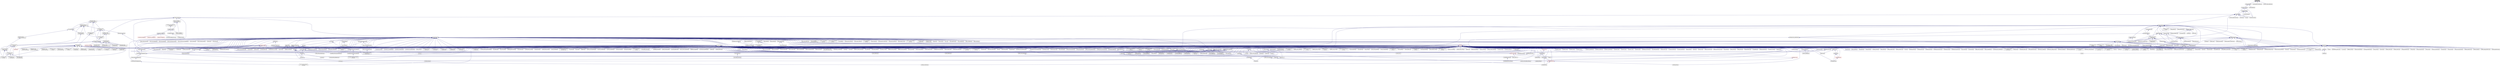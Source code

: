 digraph "exception.hpp"
{
  edge [fontname="Helvetica",fontsize="10",labelfontname="Helvetica",labelfontsize="10"];
  node [fontname="Helvetica",fontsize="10",shape=record];
  Node18 [label="exception.hpp",height=0.2,width=0.4,color="black", fillcolor="grey75", style="filled", fontcolor="black"];
  Node18 -> Node19 [dir="back",color="midnightblue",fontsize="10",style="solid",fontname="Helvetica"];
  Node19 [label="context_base.hpp",height=0.2,width=0.4,color="black", fillcolor="white", style="filled",URL="$d5/ded/context__base_8hpp.html"];
  Node19 -> Node20 [dir="back",color="midnightblue",fontsize="10",style="solid",fontname="Helvetica"];
  Node20 [label="coroutine_impl.hpp",height=0.2,width=0.4,color="black", fillcolor="white", style="filled",URL="$d8/d32/coroutine__impl_8hpp.html"];
  Node20 -> Node21 [dir="back",color="midnightblue",fontsize="10",style="solid",fontname="Helvetica"];
  Node21 [label="coroutine.hpp",height=0.2,width=0.4,color="black", fillcolor="white", style="filled",URL="$de/de0/coroutine_8hpp.html"];
  Node21 -> Node22 [dir="back",color="midnightblue",fontsize="10",style="solid",fontname="Helvetica"];
  Node22 [label="locking_hook.hpp",height=0.2,width=0.4,color="black", fillcolor="white", style="filled",URL="$d3/dff/locking__hook_8hpp.html"];
  Node22 -> Node23 [dir="back",color="midnightblue",fontsize="10",style="solid",fontname="Helvetica"];
  Node23 [label="simple_central_tuplespace.hpp",height=0.2,width=0.4,color="black", fillcolor="white", style="filled",URL="$db/d69/server_2simple__central__tuplespace_8hpp.html"];
  Node23 -> Node24 [dir="back",color="midnightblue",fontsize="10",style="solid",fontname="Helvetica"];
  Node24 [label="simple_central_tuplespace.cpp",height=0.2,width=0.4,color="black", fillcolor="white", style="filled",URL="$d3/dec/simple__central__tuplespace_8cpp.html"];
  Node23 -> Node25 [dir="back",color="midnightblue",fontsize="10",style="solid",fontname="Helvetica"];
  Node25 [label="simple_central_tuplespace.hpp",height=0.2,width=0.4,color="black", fillcolor="white", style="filled",URL="$d0/d4b/stubs_2simple__central__tuplespace_8hpp.html"];
  Node25 -> Node26 [dir="back",color="midnightblue",fontsize="10",style="solid",fontname="Helvetica"];
  Node26 [label="simple_central_tuplespace.hpp",height=0.2,width=0.4,color="black", fillcolor="white", style="filled",URL="$d5/ddd/simple__central__tuplespace_8hpp.html"];
  Node26 -> Node27 [dir="back",color="midnightblue",fontsize="10",style="solid",fontname="Helvetica"];
  Node27 [label="simple_central_tuplespace\l_client.cpp",height=0.2,width=0.4,color="black", fillcolor="white", style="filled",URL="$d1/d7b/simple__central__tuplespace__client_8cpp.html"];
  Node22 -> Node28 [dir="back",color="midnightblue",fontsize="10",style="solid",fontname="Helvetica"];
  Node28 [label="tuples_warehouse.hpp",height=0.2,width=0.4,color="black", fillcolor="white", style="filled",URL="$da/de6/tuples__warehouse_8hpp.html"];
  Node28 -> Node23 [dir="back",color="midnightblue",fontsize="10",style="solid",fontname="Helvetica"];
  Node22 -> Node29 [dir="back",color="midnightblue",fontsize="10",style="solid",fontname="Helvetica"];
  Node29 [label="partitioned_vector\l_component_decl.hpp",height=0.2,width=0.4,color="black", fillcolor="white", style="filled",URL="$dd/d10/partitioned__vector__component__decl_8hpp.html"];
  Node29 -> Node30 [dir="back",color="midnightblue",fontsize="10",style="solid",fontname="Helvetica"];
  Node30 [label="view_element.hpp",height=0.2,width=0.4,color="black", fillcolor="white", style="filled",URL="$de/d49/view__element_8hpp.html"];
  Node30 -> Node31 [dir="back",color="midnightblue",fontsize="10",style="solid",fontname="Helvetica"];
  Node31 [label="partitioned_vector\l_local_view_iterator.hpp",height=0.2,width=0.4,color="black", fillcolor="white", style="filled",URL="$d2/dd5/partitioned__vector__local__view__iterator_8hpp.html"];
  Node31 -> Node32 [dir="back",color="midnightblue",fontsize="10",style="solid",fontname="Helvetica"];
  Node32 [label="partitioned_vector\l_local_view.hpp",height=0.2,width=0.4,color="black", fillcolor="white", style="filled",URL="$d3/de6/partitioned__vector__local__view_8hpp.html"];
  Node32 -> Node33 [dir="back",color="midnightblue",fontsize="10",style="solid",fontname="Helvetica"];
  Node33 [label="partitioned_vector\l_view.hpp",height=0.2,width=0.4,color="black", fillcolor="white", style="filled",URL="$d9/db2/include_2partitioned__vector__view_8hpp.html"];
  Node33 -> Node34 [dir="back",color="midnightblue",fontsize="10",style="solid",fontname="Helvetica"];
  Node34 [label="partitioned_vector\l_subview.cpp",height=0.2,width=0.4,color="black", fillcolor="white", style="filled",URL="$dc/d09/partitioned__vector__subview_8cpp.html"];
  Node33 -> Node35 [dir="back",color="midnightblue",fontsize="10",style="solid",fontname="Helvetica"];
  Node35 [label="partitioned_vector\l_view.cpp",height=0.2,width=0.4,color="black", fillcolor="white", style="filled",URL="$d9/dcf/partitioned__vector__view_8cpp.html"];
  Node33 -> Node36 [dir="back",color="midnightblue",fontsize="10",style="solid",fontname="Helvetica"];
  Node36 [label="partitioned_vector\l_view_iterator.cpp",height=0.2,width=0.4,color="black", fillcolor="white", style="filled",URL="$d6/d94/partitioned__vector__view__iterator_8cpp.html"];
  Node32 -> Node34 [dir="back",color="midnightblue",fontsize="10",style="solid",fontname="Helvetica"];
  Node32 -> Node35 [dir="back",color="midnightblue",fontsize="10",style="solid",fontname="Helvetica"];
  Node30 -> Node37 [dir="back",color="midnightblue",fontsize="10",style="solid",fontname="Helvetica"];
  Node37 [label="partitioned_vector\l_view_iterator.hpp",height=0.2,width=0.4,color="black", fillcolor="white", style="filled",URL="$df/d4b/partitioned__vector__view__iterator_8hpp.html"];
  Node37 -> Node38 [dir="back",color="midnightblue",fontsize="10",style="solid",fontname="Helvetica"];
  Node38 [label="partitioned_vector\l_view.hpp",height=0.2,width=0.4,color="black", fillcolor="white", style="filled",URL="$da/dc2/components_2containers_2partitioned__vector_2partitioned__vector__view_8hpp.html"];
  Node38 -> Node39 [dir="back",color="midnightblue",fontsize="10",style="solid",fontname="Helvetica"];
  Node39 [label="coarray.hpp",height=0.2,width=0.4,color="red", fillcolor="white", style="filled",URL="$d0/da7/coarray_8hpp.html"];
  Node38 -> Node32 [dir="back",color="midnightblue",fontsize="10",style="solid",fontname="Helvetica"];
  Node38 -> Node33 [dir="back",color="midnightblue",fontsize="10",style="solid",fontname="Helvetica"];
  Node38 -> Node34 [dir="back",color="midnightblue",fontsize="10",style="solid",fontname="Helvetica"];
  Node38 -> Node35 [dir="back",color="midnightblue",fontsize="10",style="solid",fontname="Helvetica"];
  Node29 -> Node42 [dir="back",color="midnightblue",fontsize="10",style="solid",fontname="Helvetica"];
  Node42 [label="partitioned_vector\l_component.hpp",height=0.2,width=0.4,color="black", fillcolor="white", style="filled",URL="$d6/d38/partitioned__vector__component_8hpp.html"];
  Node42 -> Node43 [dir="back",color="midnightblue",fontsize="10",style="solid",fontname="Helvetica"];
  Node43 [label="partitioned_vector\l_component.cpp",height=0.2,width=0.4,color="black", fillcolor="white", style="filled",URL="$dc/db9/partitioned__vector__component_8cpp.html"];
  Node42 -> Node44 [dir="back",color="midnightblue",fontsize="10",style="solid",fontname="Helvetica"];
  Node44 [label="partitioned_vector\l_component_double.cpp",height=0.2,width=0.4,color="black", fillcolor="white", style="filled",URL="$d7/d93/partitioned__vector__component__double_8cpp.html"];
  Node42 -> Node45 [dir="back",color="midnightblue",fontsize="10",style="solid",fontname="Helvetica"];
  Node45 [label="partitioned_vector\l_component_int.cpp",height=0.2,width=0.4,color="black", fillcolor="white", style="filled",URL="$d6/d01/partitioned__vector__component__int_8cpp.html"];
  Node42 -> Node46 [dir="back",color="midnightblue",fontsize="10",style="solid",fontname="Helvetica"];
  Node46 [label="partitioned_vector\l_component_std_string.cpp",height=0.2,width=0.4,color="black", fillcolor="white", style="filled",URL="$d8/df2/partitioned__vector__component__std__string_8cpp.html"];
  Node29 -> Node47 [dir="back",color="midnightblue",fontsize="10",style="solid",fontname="Helvetica"];
  Node47 [label="partitioned_vector\l_decl.hpp",height=0.2,width=0.4,color="black", fillcolor="white", style="filled",URL="$d2/d77/partitioned__vector__decl_8hpp.html"];
  Node47 -> Node48 [dir="back",color="midnightblue",fontsize="10",style="solid",fontname="Helvetica"];
  Node48 [label="partitioned_vector.hpp",height=0.2,width=0.4,color="black", fillcolor="white", style="filled",URL="$dc/d76/components_2containers_2partitioned__vector_2partitioned__vector_8hpp.html"];
  Node48 -> Node39 [dir="back",color="midnightblue",fontsize="10",style="solid",fontname="Helvetica"];
  Node48 -> Node38 [dir="back",color="midnightblue",fontsize="10",style="solid",fontname="Helvetica"];
  Node48 -> Node49 [dir="back",color="midnightblue",fontsize="10",style="solid",fontname="Helvetica"];
  Node49 [label="partitioned_vector.hpp",height=0.2,width=0.4,color="red", fillcolor="white", style="filled",URL="$d5/d83/include_2partitioned__vector_8hpp.html"];
  Node49 -> Node50 [dir="back",color="midnightblue",fontsize="10",style="solid",fontname="Helvetica"];
  Node50 [label="partitioned_vector\l_spmd_foreach.cpp",height=0.2,width=0.4,color="black", fillcolor="white", style="filled",URL="$db/d7c/partitioned__vector__spmd__foreach_8cpp.html"];
  Node49 -> Node51 [dir="back",color="midnightblue",fontsize="10",style="solid",fontname="Helvetica"];
  Node51 [label="transpose_serial_vector.cpp",height=0.2,width=0.4,color="black", fillcolor="white", style="filled",URL="$d4/d04/transpose__serial__vector_8cpp.html"];
  Node49 -> Node52 [dir="back",color="midnightblue",fontsize="10",style="solid",fontname="Helvetica"];
  Node52 [label="minmax_element_performance.cpp",height=0.2,width=0.4,color="black", fillcolor="white", style="filled",URL="$d9/d93/minmax__element__performance_8cpp.html"];
  Node49 -> Node53 [dir="back",color="midnightblue",fontsize="10",style="solid",fontname="Helvetica"];
  Node53 [label="partitioned_vector\l_2201.cpp",height=0.2,width=0.4,color="black", fillcolor="white", style="filled",URL="$dc/d39/partitioned__vector__2201_8cpp.html"];
  Node48 -> Node43 [dir="back",color="midnightblue",fontsize="10",style="solid",fontname="Helvetica"];
  Node48 -> Node44 [dir="back",color="midnightblue",fontsize="10",style="solid",fontname="Helvetica"];
  Node48 -> Node45 [dir="back",color="midnightblue",fontsize="10",style="solid",fontname="Helvetica"];
  Node48 -> Node46 [dir="back",color="midnightblue",fontsize="10",style="solid",fontname="Helvetica"];
  Node47 -> Node60 [dir="back",color="midnightblue",fontsize="10",style="solid",fontname="Helvetica"];
  Node60 [label="partitioned_vector\l_component_impl.hpp",height=0.2,width=0.4,color="black", fillcolor="white", style="filled",URL="$d1/d79/partitioned__vector__component__impl_8hpp.html"];
  Node60 -> Node42 [dir="back",color="midnightblue",fontsize="10",style="solid",fontname="Helvetica"];
  Node60 -> Node61 [dir="back",color="midnightblue",fontsize="10",style="solid",fontname="Helvetica"];
  Node61 [label="partitioned_vector\l_impl.hpp",height=0.2,width=0.4,color="black", fillcolor="white", style="filled",URL="$d0/db1/partitioned__vector__impl_8hpp.html"];
  Node61 -> Node48 [dir="back",color="midnightblue",fontsize="10",style="solid",fontname="Helvetica"];
  Node47 -> Node61 [dir="back",color="midnightblue",fontsize="10",style="solid",fontname="Helvetica"];
  Node47 -> Node62 [dir="back",color="midnightblue",fontsize="10",style="solid",fontname="Helvetica"];
  Node62 [label="partitioned_vector\l_predef.hpp",height=0.2,width=0.4,color="black", fillcolor="white", style="filled",URL="$d4/dc4/components_2containers_2partitioned__vector_2partitioned__vector__predef_8hpp.html"];
  Node62 -> Node63 [dir="back",color="midnightblue",fontsize="10",style="solid",fontname="Helvetica"];
  Node63 [label="partitioned_vector\l_predef.hpp",height=0.2,width=0.4,color="black", fillcolor="white", style="filled",URL="$db/dea/include_2partitioned__vector__predef_8hpp.html"];
  Node63 -> Node64 [dir="back",color="midnightblue",fontsize="10",style="solid",fontname="Helvetica"];
  Node64 [label="partitioned_vector\l_foreach.cpp",height=0.2,width=0.4,color="black", fillcolor="white", style="filled",URL="$df/d5f/partitioned__vector__foreach_8cpp.html"];
  Node63 -> Node34 [dir="back",color="midnightblue",fontsize="10",style="solid",fontname="Helvetica"];
  Node63 -> Node35 [dir="back",color="midnightblue",fontsize="10",style="solid",fontname="Helvetica"];
  Node63 -> Node36 [dir="back",color="midnightblue",fontsize="10",style="solid",fontname="Helvetica"];
  Node63 -> Node65 [dir="back",color="midnightblue",fontsize="10",style="solid",fontname="Helvetica"];
  Node65 [label="partitioned_vector\l_copy.cpp",height=0.2,width=0.4,color="black", fillcolor="white", style="filled",URL="$d9/d91/partitioned__vector__copy_8cpp.html"];
  Node63 -> Node55 [dir="back",color="midnightblue",fontsize="10",style="solid",fontname="Helvetica"];
  Node55 [label="partitioned_vector\l_exclusive_scan.cpp",height=0.2,width=0.4,color="black", fillcolor="white", style="filled",URL="$d2/dda/partitioned__vector__exclusive__scan_8cpp.html"];
  Node63 -> Node66 [dir="back",color="midnightblue",fontsize="10",style="solid",fontname="Helvetica"];
  Node66 [label="partitioned_vector\l_fill.cpp",height=0.2,width=0.4,color="black", fillcolor="white", style="filled",URL="$de/d66/partitioned__vector__fill_8cpp.html"];
  Node63 -> Node67 [dir="back",color="midnightblue",fontsize="10",style="solid",fontname="Helvetica"];
  Node67 [label="partitioned_vector\l_for_each.cpp",height=0.2,width=0.4,color="black", fillcolor="white", style="filled",URL="$de/dc8/partitioned__vector__for__each_8cpp.html"];
  Node63 -> Node68 [dir="back",color="midnightblue",fontsize="10",style="solid",fontname="Helvetica"];
  Node68 [label="partitioned_vector\l_handle_values.cpp",height=0.2,width=0.4,color="black", fillcolor="white", style="filled",URL="$dc/dcb/partitioned__vector__handle__values_8cpp.html"];
  Node63 -> Node56 [dir="back",color="midnightblue",fontsize="10",style="solid",fontname="Helvetica"];
  Node56 [label="partitioned_vector\l_inclusive_scan.cpp",height=0.2,width=0.4,color="black", fillcolor="white", style="filled",URL="$d0/dd9/partitioned__vector__inclusive__scan_8cpp.html"];
  Node63 -> Node69 [dir="back",color="midnightblue",fontsize="10",style="solid",fontname="Helvetica"];
  Node69 [label="partitioned_vector\l_iter.cpp",height=0.2,width=0.4,color="black", fillcolor="white", style="filled",URL="$dc/ddf/partitioned__vector__iter_8cpp.html"];
  Node63 -> Node70 [dir="back",color="midnightblue",fontsize="10",style="solid",fontname="Helvetica"];
  Node70 [label="partitioned_vector\l_move.cpp",height=0.2,width=0.4,color="black", fillcolor="white", style="filled",URL="$d8/d25/partitioned__vector__move_8cpp.html"];
  Node63 -> Node71 [dir="back",color="midnightblue",fontsize="10",style="solid",fontname="Helvetica"];
  Node71 [label="partitioned_vector\l_reduce.cpp",height=0.2,width=0.4,color="black", fillcolor="white", style="filled",URL="$d0/d35/partitioned__vector__reduce_8cpp.html"];
  Node63 -> Node72 [dir="back",color="midnightblue",fontsize="10",style="solid",fontname="Helvetica"];
  Node72 [label="partitioned_vector\l_transform.cpp",height=0.2,width=0.4,color="black", fillcolor="white", style="filled",URL="$d5/dda/partitioned__vector__transform_8cpp.html"];
  Node63 -> Node73 [dir="back",color="midnightblue",fontsize="10",style="solid",fontname="Helvetica"];
  Node73 [label="partitioned_vector\l_transform_binary.cpp",height=0.2,width=0.4,color="black", fillcolor="white", style="filled",URL="$d8/d95/partitioned__vector__transform__binary_8cpp.html"];
  Node63 -> Node74 [dir="back",color="midnightblue",fontsize="10",style="solid",fontname="Helvetica"];
  Node74 [label="partitioned_vector\l_transform_reduce.cpp",height=0.2,width=0.4,color="black", fillcolor="white", style="filled",URL="$d7/dab/partitioned__vector__transform__reduce_8cpp.html"];
  Node63 -> Node75 [dir="back",color="midnightblue",fontsize="10",style="solid",fontname="Helvetica"];
  Node75 [label="partitioned_vector\l_transform_scan.cpp",height=0.2,width=0.4,color="black", fillcolor="white", style="filled",URL="$d5/d12/partitioned__vector__transform__scan_8cpp.html"];
  Node47 -> Node76 [dir="back",color="midnightblue",fontsize="10",style="solid",fontname="Helvetica"];
  Node76 [label="partitioned_vector.hpp",height=0.2,width=0.4,color="black", fillcolor="white", style="filled",URL="$de/d3e/runtime_2serialization_2partitioned__vector_8hpp.html"];
  Node76 -> Node77 [dir="back",color="midnightblue",fontsize="10",style="solid",fontname="Helvetica"];
  Node77 [label="serialization.hpp",height=0.2,width=0.4,color="red", fillcolor="white", style="filled",URL="$d8/d21/serialization_8hpp.html"];
  Node77 -> Node78 [dir="back",color="midnightblue",fontsize="10",style="solid",fontname="Helvetica"];
  Node78 [label="template_function_accumulator.cpp",height=0.2,width=0.4,color="black", fillcolor="white", style="filled",URL="$d5/d02/template__function__accumulator_8cpp.html"];
  Node77 -> Node79 [dir="back",color="midnightblue",fontsize="10",style="solid",fontname="Helvetica"];
  Node79 [label="cancelable_action.cpp",height=0.2,width=0.4,color="black", fillcolor="white", style="filled",URL="$d5/d0c/cancelable__action_8cpp.html"];
  Node77 -> Node80 [dir="back",color="midnightblue",fontsize="10",style="solid",fontname="Helvetica"];
  Node80 [label="hello_world_component.hpp",height=0.2,width=0.4,color="black", fillcolor="white", style="filled",URL="$df/df0/hello__world__component_8hpp.html"];
  Node80 -> Node81 [dir="back",color="midnightblue",fontsize="10",style="solid",fontname="Helvetica"];
  Node81 [label="hello_world_client.cpp",height=0.2,width=0.4,color="black", fillcolor="white", style="filled",URL="$d5/da6/hello__world__client_8cpp.html"];
  Node80 -> Node82 [dir="back",color="midnightblue",fontsize="10",style="solid",fontname="Helvetica"];
  Node82 [label="hello_world_component.cpp",height=0.2,width=0.4,color="black", fillcolor="white", style="filled",URL="$d8/daa/hello__world__component_8cpp.html"];
  Node77 -> Node92 [dir="back",color="midnightblue",fontsize="10",style="solid",fontname="Helvetica"];
  Node92 [label="pingpong.cpp",height=0.2,width=0.4,color="black", fillcolor="white", style="filled",URL="$dd/d4d/pingpong_8cpp.html"];
  Node77 -> Node93 [dir="back",color="midnightblue",fontsize="10",style="solid",fontname="Helvetica"];
  Node93 [label="sierpinski.cpp",height=0.2,width=0.4,color="black", fillcolor="white", style="filled",URL="$d3/d7e/sierpinski_8cpp.html"];
  Node77 -> Node96 [dir="back",color="midnightblue",fontsize="10",style="solid",fontname="Helvetica"];
  Node96 [label="transpose_block_numa.cpp",height=0.2,width=0.4,color="black", fillcolor="white", style="filled",URL="$dd/d3b/transpose__block__numa_8cpp.html"];
  Node77 -> Node97 [dir="back",color="midnightblue",fontsize="10",style="solid",fontname="Helvetica"];
  Node97 [label="osu_bcast.cpp",height=0.2,width=0.4,color="black", fillcolor="white", style="filled",URL="$d3/dca/osu__bcast_8cpp.html"];
  Node77 -> Node98 [dir="back",color="midnightblue",fontsize="10",style="solid",fontname="Helvetica"];
  Node98 [label="osu_bibw.cpp",height=0.2,width=0.4,color="black", fillcolor="white", style="filled",URL="$d2/d04/osu__bibw_8cpp.html"];
  Node77 -> Node99 [dir="back",color="midnightblue",fontsize="10",style="solid",fontname="Helvetica"];
  Node99 [label="osu_bw.cpp",height=0.2,width=0.4,color="black", fillcolor="white", style="filled",URL="$d4/d20/osu__bw_8cpp.html"];
  Node77 -> Node100 [dir="back",color="midnightblue",fontsize="10",style="solid",fontname="Helvetica"];
  Node100 [label="osu_latency.cpp",height=0.2,width=0.4,color="black", fillcolor="white", style="filled",URL="$df/d58/osu__latency_8cpp.html"];
  Node77 -> Node101 [dir="back",color="midnightblue",fontsize="10",style="solid",fontname="Helvetica"];
  Node101 [label="osu_multi_lat.cpp",height=0.2,width=0.4,color="black", fillcolor="white", style="filled",URL="$d7/d91/osu__multi__lat_8cpp.html"];
  Node77 -> Node102 [dir="back",color="midnightblue",fontsize="10",style="solid",fontname="Helvetica"];
  Node102 [label="pingpong_performance.cpp",height=0.2,width=0.4,color="black", fillcolor="white", style="filled",URL="$de/d03/pingpong__performance_8cpp.html"];
  Node77 -> Node103 [dir="back",color="midnightblue",fontsize="10",style="solid",fontname="Helvetica"];
  Node103 [label="action_move_semantics.cpp",height=0.2,width=0.4,color="black", fillcolor="white", style="filled",URL="$d4/db3/action__move__semantics_8cpp.html"];
  Node77 -> Node104 [dir="back",color="midnightblue",fontsize="10",style="solid",fontname="Helvetica"];
  Node104 [label="movable_objects.cpp",height=0.2,width=0.4,color="black", fillcolor="white", style="filled",URL="$d8/d65/movable__objects_8cpp.html"];
  Node77 -> Node105 [dir="back",color="midnightblue",fontsize="10",style="solid",fontname="Helvetica"];
  Node105 [label="duplicate_id_registration\l_1596.cpp",height=0.2,width=0.4,color="black", fillcolor="white", style="filled",URL="$db/d8d/duplicate__id__registration__1596_8cpp.html"];
  Node77 -> Node107 [dir="back",color="midnightblue",fontsize="10",style="solid",fontname="Helvetica"];
  Node107 [label="managed_refcnt_checker.cpp",height=0.2,width=0.4,color="black", fillcolor="white", style="filled",URL="$d3/d8d/managed__refcnt__checker_8cpp.html"];
  Node77 -> Node108 [dir="back",color="midnightblue",fontsize="10",style="solid",fontname="Helvetica"];
  Node108 [label="simple_mobile_object.cpp",height=0.2,width=0.4,color="black", fillcolor="white", style="filled",URL="$d2/da7/simple__mobile__object_8cpp.html"];
  Node77 -> Node109 [dir="back",color="midnightblue",fontsize="10",style="solid",fontname="Helvetica"];
  Node109 [label="simple_refcnt_checker.cpp",height=0.2,width=0.4,color="black", fillcolor="white", style="filled",URL="$df/d16/simple__refcnt__checker_8cpp.html"];
  Node77 -> Node110 [dir="back",color="midnightblue",fontsize="10",style="solid",fontname="Helvetica"];
  Node110 [label="copy_component.cpp",height=0.2,width=0.4,color="black", fillcolor="white", style="filled",URL="$d5/d8d/copy__component_8cpp.html"];
  Node77 -> Node111 [dir="back",color="midnightblue",fontsize="10",style="solid",fontname="Helvetica"];
  Node111 [label="get_gid.cpp",height=0.2,width=0.4,color="black", fillcolor="white", style="filled",URL="$dc/dc1/get__gid_8cpp.html"];
  Node77 -> Node112 [dir="back",color="midnightblue",fontsize="10",style="solid",fontname="Helvetica"];
  Node112 [label="migrate_component.cpp",height=0.2,width=0.4,color="black", fillcolor="white", style="filled",URL="$dc/d78/migrate__component_8cpp.html"];
  Node77 -> Node113 [dir="back",color="midnightblue",fontsize="10",style="solid",fontname="Helvetica"];
  Node113 [label="migrate_component_to\l_storage.cpp",height=0.2,width=0.4,color="black", fillcolor="white", style="filled",URL="$dd/d02/migrate__component__to__storage_8cpp.html"];
  Node29 -> Node62 [dir="back",color="midnightblue",fontsize="10",style="solid",fontname="Helvetica"];
  Node29 -> Node114 [dir="back",color="midnightblue",fontsize="10",style="solid",fontname="Helvetica"];
  Node114 [label="partitioned_vector\l_segmented_iterator.hpp",height=0.2,width=0.4,color="black", fillcolor="white", style="filled",URL="$dc/dea/partitioned__vector__segmented__iterator_8hpp.html"];
  Node114 -> Node30 [dir="back",color="midnightblue",fontsize="10",style="solid",fontname="Helvetica"];
  Node114 -> Node47 [dir="back",color="midnightblue",fontsize="10",style="solid",fontname="Helvetica"];
  Node114 -> Node61 [dir="back",color="midnightblue",fontsize="10",style="solid",fontname="Helvetica"];
  Node114 -> Node38 [dir="back",color="midnightblue",fontsize="10",style="solid",fontname="Helvetica"];
  Node114 -> Node37 [dir="back",color="midnightblue",fontsize="10",style="solid",fontname="Helvetica"];
  Node22 -> Node60 [dir="back",color="midnightblue",fontsize="10",style="solid",fontname="Helvetica"];
  Node22 -> Node115 [dir="back",color="midnightblue",fontsize="10",style="solid",fontname="Helvetica"];
  Node115 [label="partition_unordered\l_map_component.hpp",height=0.2,width=0.4,color="black", fillcolor="white", style="filled",URL="$d8/df3/partition__unordered__map__component_8hpp.html"];
  Node115 -> Node116 [dir="back",color="midnightblue",fontsize="10",style="solid",fontname="Helvetica"];
  Node116 [label="unordered_map.hpp",height=0.2,width=0.4,color="black", fillcolor="white", style="filled",URL="$d9/ddf/hpx_2components_2containers_2unordered_2unordered__map_8hpp.html"];
  Node116 -> Node117 [dir="back",color="midnightblue",fontsize="10",style="solid",fontname="Helvetica"];
  Node117 [label="component_storage.hpp",height=0.2,width=0.4,color="black", fillcolor="white", style="filled",URL="$d6/d36/components_2component__storage_2server_2component__storage_8hpp.html"];
  Node117 -> Node118 [dir="back",color="midnightblue",fontsize="10",style="solid",fontname="Helvetica"];
  Node118 [label="component_storage.hpp",height=0.2,width=0.4,color="red", fillcolor="white", style="filled",URL="$d0/dd6/components_2component__storage_2component__storage_8hpp.html"];
  Node117 -> Node122 [dir="back",color="midnightblue",fontsize="10",style="solid",fontname="Helvetica"];
  Node122 [label="migrate_from_storage.hpp",height=0.2,width=0.4,color="red", fillcolor="white", style="filled",URL="$d3/d9f/server_2migrate__from__storage_8hpp.html"];
  Node117 -> Node124 [dir="back",color="midnightblue",fontsize="10",style="solid",fontname="Helvetica"];
  Node124 [label="migrate_to_storage.hpp",height=0.2,width=0.4,color="red", fillcolor="white", style="filled",URL="$d4/d4c/server_2migrate__to__storage_8hpp.html"];
  Node117 -> Node126 [dir="back",color="midnightblue",fontsize="10",style="solid",fontname="Helvetica"];
  Node126 [label="component_storage_server.cpp",height=0.2,width=0.4,color="black", fillcolor="white", style="filled",URL="$d4/dcb/component__storage__server_8cpp.html"];
  Node116 -> Node127 [dir="back",color="midnightblue",fontsize="10",style="solid",fontname="Helvetica"];
  Node127 [label="unordered_map.hpp",height=0.2,width=0.4,color="black", fillcolor="white", style="filled",URL="$d6/d06/hpx_2include_2unordered__map_8hpp.html"];
  Node127 -> Node128 [dir="back",color="midnightblue",fontsize="10",style="solid",fontname="Helvetica"];
  Node128 [label="unordered_map.cpp",height=0.2,width=0.4,color="black", fillcolor="white", style="filled",URL="$d1/d75/unordered__map_8cpp.html"];
  Node116 -> Node129 [dir="back",color="midnightblue",fontsize="10",style="solid",fontname="Helvetica"];
  Node129 [label="partition_unordered\l_map_component.cpp",height=0.2,width=0.4,color="black", fillcolor="white", style="filled",URL="$d5/d34/partition__unordered__map__component_8cpp.html"];
  Node115 -> Node130 [dir="back",color="midnightblue",fontsize="10",style="solid",fontname="Helvetica"];
  Node130 [label="unordered_map_segmented\l_iterator.hpp",height=0.2,width=0.4,color="black", fillcolor="white", style="filled",URL="$dc/dfd/unordered__map__segmented__iterator_8hpp.html"];
  Node130 -> Node116 [dir="back",color="midnightblue",fontsize="10",style="solid",fontname="Helvetica"];
  Node115 -> Node129 [dir="back",color="midnightblue",fontsize="10",style="solid",fontname="Helvetica"];
  Node22 -> Node131 [dir="back",color="midnightblue",fontsize="10",style="solid",fontname="Helvetica"];
  Node131 [label="components.hpp",height=0.2,width=0.4,color="black", fillcolor="white", style="filled",URL="$d2/d8d/components_8hpp.html"];
  Node131 -> Node132 [dir="back",color="midnightblue",fontsize="10",style="solid",fontname="Helvetica"];
  Node132 [label="accumulator.hpp",height=0.2,width=0.4,color="black", fillcolor="white", style="filled",URL="$d4/d9d/server_2accumulator_8hpp.html"];
  Node132 -> Node133 [dir="back",color="midnightblue",fontsize="10",style="solid",fontname="Helvetica"];
  Node133 [label="accumulator.cpp",height=0.2,width=0.4,color="black", fillcolor="white", style="filled",URL="$d1/d81/accumulator_8cpp.html"];
  Node132 -> Node134 [dir="back",color="midnightblue",fontsize="10",style="solid",fontname="Helvetica"];
  Node134 [label="accumulator.hpp",height=0.2,width=0.4,color="black", fillcolor="white", style="filled",URL="$d8/d5e/accumulator_8hpp.html"];
  Node134 -> Node135 [dir="back",color="midnightblue",fontsize="10",style="solid",fontname="Helvetica"];
  Node135 [label="accumulator_client.cpp",height=0.2,width=0.4,color="black", fillcolor="white", style="filled",URL="$d7/dd0/accumulator__client_8cpp.html"];
  Node131 -> Node134 [dir="back",color="midnightblue",fontsize="10",style="solid",fontname="Helvetica"];
  Node131 -> Node136 [dir="back",color="midnightblue",fontsize="10",style="solid",fontname="Helvetica"];
  Node136 [label="template_accumulator.hpp",height=0.2,width=0.4,color="black", fillcolor="white", style="filled",URL="$d0/d3f/server_2template__accumulator_8hpp.html"];
  Node136 -> Node137 [dir="back",color="midnightblue",fontsize="10",style="solid",fontname="Helvetica"];
  Node137 [label="template_accumulator.hpp",height=0.2,width=0.4,color="black", fillcolor="white", style="filled",URL="$dd/da9/template__accumulator_8hpp.html"];
  Node137 -> Node138 [dir="back",color="midnightblue",fontsize="10",style="solid",fontname="Helvetica"];
  Node138 [label="template_accumulator\l_client.cpp",height=0.2,width=0.4,color="black", fillcolor="white", style="filled",URL="$df/d93/template__accumulator__client_8cpp.html"];
  Node131 -> Node139 [dir="back",color="midnightblue",fontsize="10",style="solid",fontname="Helvetica"];
  Node139 [label="template_function_accumulator.hpp",height=0.2,width=0.4,color="black", fillcolor="white", style="filled",URL="$d7/da6/server_2template__function__accumulator_8hpp.html"];
  Node139 -> Node78 [dir="back",color="midnightblue",fontsize="10",style="solid",fontname="Helvetica"];
  Node139 -> Node140 [dir="back",color="midnightblue",fontsize="10",style="solid",fontname="Helvetica"];
  Node140 [label="template_function_accumulator.hpp",height=0.2,width=0.4,color="black", fillcolor="white", style="filled",URL="$d3/de9/template__function__accumulator_8hpp.html"];
  Node140 -> Node141 [dir="back",color="midnightblue",fontsize="10",style="solid",fontname="Helvetica"];
  Node141 [label="template_function_accumulator\l_client.cpp",height=0.2,width=0.4,color="black", fillcolor="white", style="filled",URL="$d0/dc6/template__function__accumulator__client_8cpp.html"];
  Node131 -> Node137 [dir="back",color="midnightblue",fontsize="10",style="solid",fontname="Helvetica"];
  Node131 -> Node78 [dir="back",color="midnightblue",fontsize="10",style="solid",fontname="Helvetica"];
  Node131 -> Node140 [dir="back",color="midnightblue",fontsize="10",style="solid",fontname="Helvetica"];
  Node131 -> Node142 [dir="back",color="midnightblue",fontsize="10",style="solid",fontname="Helvetica"];
  Node142 [label="allgather_module.cpp",height=0.2,width=0.4,color="black", fillcolor="white", style="filled",URL="$df/de4/allgather__module_8cpp.html"];
  Node131 -> Node143 [dir="back",color="midnightblue",fontsize="10",style="solid",fontname="Helvetica"];
  Node143 [label="allgather.hpp",height=0.2,width=0.4,color="black", fillcolor="white", style="filled",URL="$d4/d4a/allgather_8hpp.html"];
  Node143 -> Node142 [dir="back",color="midnightblue",fontsize="10",style="solid",fontname="Helvetica"];
  Node143 -> Node144 [dir="back",color="midnightblue",fontsize="10",style="solid",fontname="Helvetica"];
  Node144 [label="allgather.cpp",height=0.2,width=0.4,color="black", fillcolor="white", style="filled",URL="$d7/d06/allgather_8cpp.html"];
  Node143 -> Node145 [dir="back",color="midnightblue",fontsize="10",style="solid",fontname="Helvetica"];
  Node145 [label="ag_client.cpp",height=0.2,width=0.4,color="black", fillcolor="white", style="filled",URL="$d4/d5d/ag__client_8cpp.html"];
  Node131 -> Node146 [dir="back",color="midnightblue",fontsize="10",style="solid",fontname="Helvetica"];
  Node146 [label="allgather_and_gate.hpp",height=0.2,width=0.4,color="black", fillcolor="white", style="filled",URL="$d9/dbb/allgather__and__gate_8hpp.html"];
  Node146 -> Node142 [dir="back",color="midnightblue",fontsize="10",style="solid",fontname="Helvetica"];
  Node146 -> Node147 [dir="back",color="midnightblue",fontsize="10",style="solid",fontname="Helvetica"];
  Node147 [label="allgather_and_gate.cpp",height=0.2,width=0.4,color="black", fillcolor="white", style="filled",URL="$d1/d56/allgather__and__gate_8cpp.html"];
  Node146 -> Node145 [dir="back",color="midnightblue",fontsize="10",style="solid",fontname="Helvetica"];
  Node131 -> Node79 [dir="back",color="midnightblue",fontsize="10",style="solid",fontname="Helvetica"];
  Node131 -> Node148 [dir="back",color="midnightblue",fontsize="10",style="solid",fontname="Helvetica"];
  Node148 [label="cancelable_action.hpp",height=0.2,width=0.4,color="black", fillcolor="white", style="filled",URL="$d5/d4d/server_2cancelable__action_8hpp.html"];
  Node148 -> Node79 [dir="back",color="midnightblue",fontsize="10",style="solid",fontname="Helvetica"];
  Node148 -> Node149 [dir="back",color="midnightblue",fontsize="10",style="solid",fontname="Helvetica"];
  Node149 [label="cancelable_action.hpp",height=0.2,width=0.4,color="black", fillcolor="white", style="filled",URL="$d0/da3/stubs_2cancelable__action_8hpp.html"];
  Node149 -> Node150 [dir="back",color="midnightblue",fontsize="10",style="solid",fontname="Helvetica"];
  Node150 [label="cancelable_action.hpp",height=0.2,width=0.4,color="black", fillcolor="white", style="filled",URL="$d6/d28/cancelable__action_8hpp.html"];
  Node150 -> Node151 [dir="back",color="midnightblue",fontsize="10",style="solid",fontname="Helvetica"];
  Node151 [label="cancelable_action_client.cpp",height=0.2,width=0.4,color="black", fillcolor="white", style="filled",URL="$d1/db8/cancelable__action__client_8cpp.html"];
  Node131 -> Node150 [dir="back",color="midnightblue",fontsize="10",style="solid",fontname="Helvetica"];
  Node131 -> Node80 [dir="back",color="midnightblue",fontsize="10",style="solid",fontname="Helvetica"];
  Node131 -> Node152 [dir="back",color="midnightblue",fontsize="10",style="solid",fontname="Helvetica"];
  Node152 [label="row.hpp",height=0.2,width=0.4,color="black", fillcolor="white", style="filled",URL="$de/d74/server_2row_8hpp.html"];
  Node152 -> Node153 [dir="back",color="midnightblue",fontsize="10",style="solid",fontname="Helvetica"];
  Node153 [label="row.hpp",height=0.2,width=0.4,color="black", fillcolor="white", style="filled",URL="$dc/d69/row_8hpp.html"];
  Node153 -> Node154 [dir="back",color="midnightblue",fontsize="10",style="solid",fontname="Helvetica"];
  Node154 [label="grid.hpp",height=0.2,width=0.4,color="black", fillcolor="white", style="filled",URL="$dc/d8a/grid_8hpp.html"];
  Node154 -> Node155 [dir="back",color="midnightblue",fontsize="10",style="solid",fontname="Helvetica"];
  Node155 [label="jacobi.cpp",height=0.2,width=0.4,color="black", fillcolor="white", style="filled",URL="$d2/d27/jacobi_8cpp.html"];
  Node154 -> Node156 [dir="back",color="midnightblue",fontsize="10",style="solid",fontname="Helvetica"];
  Node156 [label="solver.hpp",height=0.2,width=0.4,color="black", fillcolor="white", style="filled",URL="$db/d9a/server_2solver_8hpp.html"];
  Node156 -> Node157 [dir="back",color="midnightblue",fontsize="10",style="solid",fontname="Helvetica"];
  Node157 [label="solver.hpp",height=0.2,width=0.4,color="black", fillcolor="white", style="filled",URL="$d2/d1c/solver_8hpp.html"];
  Node157 -> Node155 [dir="back",color="midnightblue",fontsize="10",style="solid",fontname="Helvetica"];
  Node156 -> Node158 [dir="back",color="midnightblue",fontsize="10",style="solid",fontname="Helvetica"];
  Node158 [label="solver.cpp",height=0.2,width=0.4,color="black", fillcolor="white", style="filled",URL="$d6/d94/solver_8cpp.html"];
  Node154 -> Node157 [dir="back",color="midnightblue",fontsize="10",style="solid",fontname="Helvetica"];
  Node154 -> Node159 [dir="back",color="midnightblue",fontsize="10",style="solid",fontname="Helvetica"];
  Node159 [label="grid.cpp",height=0.2,width=0.4,color="black", fillcolor="white", style="filled",URL="$d6/d1b/jacobi__component_2grid_8cpp.html"];
  Node153 -> Node160 [dir="back",color="midnightblue",fontsize="10",style="solid",fontname="Helvetica"];
  Node160 [label="stencil_iterator.hpp",height=0.2,width=0.4,color="black", fillcolor="white", style="filled",URL="$dc/d5c/server_2stencil__iterator_8hpp.html"];
  Node160 -> Node156 [dir="back",color="midnightblue",fontsize="10",style="solid",fontname="Helvetica"];
  Node160 -> Node161 [dir="back",color="midnightblue",fontsize="10",style="solid",fontname="Helvetica"];
  Node161 [label="stencil_iterator.cpp",height=0.2,width=0.4,color="black", fillcolor="white", style="filled",URL="$d6/de1/server_2stencil__iterator_8cpp.html"];
  Node160 -> Node162 [dir="back",color="midnightblue",fontsize="10",style="solid",fontname="Helvetica"];
  Node162 [label="stencil_iterator.cpp",height=0.2,width=0.4,color="black", fillcolor="white", style="filled",URL="$d7/d71/stencil__iterator_8cpp.html"];
  Node153 -> Node159 [dir="back",color="midnightblue",fontsize="10",style="solid",fontname="Helvetica"];
  Node152 -> Node163 [dir="back",color="midnightblue",fontsize="10",style="solid",fontname="Helvetica"];
  Node163 [label="row.cpp",height=0.2,width=0.4,color="black", fillcolor="white", style="filled",URL="$d3/d86/server_2row_8cpp.html"];
  Node131 -> Node160 [dir="back",color="midnightblue",fontsize="10",style="solid",fontname="Helvetica"];
  Node131 -> Node156 [dir="back",color="midnightblue",fontsize="10",style="solid",fontname="Helvetica"];
  Node131 -> Node164 [dir="back",color="midnightblue",fontsize="10",style="solid",fontname="Helvetica"];
  Node164 [label="jacobi_component.cpp",height=0.2,width=0.4,color="black", fillcolor="white", style="filled",URL="$d1/d25/jacobi__component_8cpp.html"];
  Node131 -> Node165 [dir="back",color="midnightblue",fontsize="10",style="solid",fontname="Helvetica"];
  Node165 [label="nqueen.hpp",height=0.2,width=0.4,color="black", fillcolor="white", style="filled",URL="$de/d58/server_2nqueen_8hpp.html"];
  Node165 -> Node166 [dir="back",color="midnightblue",fontsize="10",style="solid",fontname="Helvetica"];
  Node166 [label="nqueen.cpp",height=0.2,width=0.4,color="black", fillcolor="white", style="filled",URL="$db/dca/nqueen_8cpp.html"];
  Node165 -> Node167 [dir="back",color="midnightblue",fontsize="10",style="solid",fontname="Helvetica"];
  Node167 [label="nqueen.hpp",height=0.2,width=0.4,color="black", fillcolor="white", style="filled",URL="$da/dfd/stubs_2nqueen_8hpp.html"];
  Node167 -> Node168 [dir="back",color="midnightblue",fontsize="10",style="solid",fontname="Helvetica"];
  Node168 [label="nqueen.hpp",height=0.2,width=0.4,color="black", fillcolor="white", style="filled",URL="$d0/d07/nqueen_8hpp.html"];
  Node168 -> Node169 [dir="back",color="midnightblue",fontsize="10",style="solid",fontname="Helvetica"];
  Node169 [label="nqueen_client.cpp",height=0.2,width=0.4,color="black", fillcolor="white", style="filled",URL="$d3/d5e/nqueen__client_8cpp.html"];
  Node131 -> Node170 [dir="back",color="midnightblue",fontsize="10",style="solid",fontname="Helvetica"];
  Node170 [label="sine.cpp",height=0.2,width=0.4,color="black", fillcolor="white", style="filled",URL="$d3/d0d/server_2sine_8cpp.html"];
  Node131 -> Node171 [dir="back",color="midnightblue",fontsize="10",style="solid",fontname="Helvetica"];
  Node171 [label="component_ctors.cpp",height=0.2,width=0.4,color="black", fillcolor="white", style="filled",URL="$d3/d2a/component__ctors_8cpp.html"];
  Node131 -> Node172 [dir="back",color="midnightblue",fontsize="10",style="solid",fontname="Helvetica"];
  Node172 [label="component_in_executable.cpp",height=0.2,width=0.4,color="black", fillcolor="white", style="filled",URL="$d8/d4b/component__in__executable_8cpp.html"];
  Node131 -> Node173 [dir="back",color="midnightblue",fontsize="10",style="solid",fontname="Helvetica"];
  Node173 [label="component_inheritance.cpp",height=0.2,width=0.4,color="black", fillcolor="white", style="filled",URL="$d8/d55/component__inheritance_8cpp.html"];
  Node131 -> Node174 [dir="back",color="midnightblue",fontsize="10",style="solid",fontname="Helvetica"];
  Node174 [label="component_with_executor.cpp",height=0.2,width=0.4,color="black", fillcolor="white", style="filled",URL="$d4/d20/component__with__executor_8cpp.html"];
  Node131 -> Node175 [dir="back",color="midnightblue",fontsize="10",style="solid",fontname="Helvetica"];
  Node175 [label="factorial.cpp",height=0.2,width=0.4,color="black", fillcolor="white", style="filled",URL="$d9/d00/factorial_8cpp.html"];
  Node131 -> Node176 [dir="back",color="midnightblue",fontsize="10",style="solid",fontname="Helvetica"];
  Node176 [label="hello_world.cpp",height=0.2,width=0.4,color="black", fillcolor="white", style="filled",URL="$d0/d67/hello__world_8cpp.html"];
  Node131 -> Node177 [dir="back",color="midnightblue",fontsize="10",style="solid",fontname="Helvetica"];
  Node177 [label="latch_local.cpp",height=0.2,width=0.4,color="black", fillcolor="white", style="filled",URL="$dd/dd3/latch__local_8cpp.html"];
  Node131 -> Node178 [dir="back",color="midnightblue",fontsize="10",style="solid",fontname="Helvetica"];
  Node178 [label="latch_remote.cpp",height=0.2,width=0.4,color="black", fillcolor="white", style="filled",URL="$df/d59/latch__remote_8cpp.html"];
  Node131 -> Node92 [dir="back",color="midnightblue",fontsize="10",style="solid",fontname="Helvetica"];
  Node131 -> Node179 [dir="back",color="midnightblue",fontsize="10",style="solid",fontname="Helvetica"];
  Node179 [label="random_mem_access.hpp",height=0.2,width=0.4,color="black", fillcolor="white", style="filled",URL="$d0/d19/server_2random__mem__access_8hpp.html"];
  Node179 -> Node180 [dir="back",color="midnightblue",fontsize="10",style="solid",fontname="Helvetica"];
  Node180 [label="random_mem_access.cpp",height=0.2,width=0.4,color="black", fillcolor="white", style="filled",URL="$d1/d51/random__mem__access_8cpp.html"];
  Node179 -> Node181 [dir="back",color="midnightblue",fontsize="10",style="solid",fontname="Helvetica"];
  Node181 [label="random_mem_access.hpp",height=0.2,width=0.4,color="black", fillcolor="white", style="filled",URL="$d3/d32/stubs_2random__mem__access_8hpp.html"];
  Node181 -> Node182 [dir="back",color="midnightblue",fontsize="10",style="solid",fontname="Helvetica"];
  Node182 [label="random_mem_access.hpp",height=0.2,width=0.4,color="black", fillcolor="white", style="filled",URL="$db/de8/random__mem__access_8hpp.html"];
  Node182 -> Node183 [dir="back",color="midnightblue",fontsize="10",style="solid",fontname="Helvetica"];
  Node183 [label="random_mem_access_client.cpp",height=0.2,width=0.4,color="black", fillcolor="white", style="filled",URL="$df/d1b/random__mem__access__client_8cpp.html"];
  Node131 -> Node184 [dir="back",color="midnightblue",fontsize="10",style="solid",fontname="Helvetica"];
  Node184 [label="sheneos_compare.cpp",height=0.2,width=0.4,color="black", fillcolor="white", style="filled",URL="$dc/d11/sheneos__compare_8cpp.html"];
  Node131 -> Node185 [dir="back",color="midnightblue",fontsize="10",style="solid",fontname="Helvetica"];
  Node185 [label="throttle.hpp",height=0.2,width=0.4,color="black", fillcolor="white", style="filled",URL="$db/dc9/server_2throttle_8hpp.html"];
  Node185 -> Node186 [dir="back",color="midnightblue",fontsize="10",style="solid",fontname="Helvetica"];
  Node186 [label="throttle.cpp",height=0.2,width=0.4,color="black", fillcolor="white", style="filled",URL="$de/d56/server_2throttle_8cpp.html"];
  Node185 -> Node187 [dir="back",color="midnightblue",fontsize="10",style="solid",fontname="Helvetica"];
  Node187 [label="throttle.hpp",height=0.2,width=0.4,color="black", fillcolor="white", style="filled",URL="$d5/dec/stubs_2throttle_8hpp.html"];
  Node187 -> Node188 [dir="back",color="midnightblue",fontsize="10",style="solid",fontname="Helvetica"];
  Node188 [label="throttle.hpp",height=0.2,width=0.4,color="black", fillcolor="white", style="filled",URL="$d2/d2e/throttle_8hpp.html"];
  Node188 -> Node189 [dir="back",color="midnightblue",fontsize="10",style="solid",fontname="Helvetica"];
  Node189 [label="throttle.cpp",height=0.2,width=0.4,color="black", fillcolor="white", style="filled",URL="$db/d02/throttle_8cpp.html"];
  Node188 -> Node190 [dir="back",color="midnightblue",fontsize="10",style="solid",fontname="Helvetica"];
  Node190 [label="throttle_client.cpp",height=0.2,width=0.4,color="black", fillcolor="white", style="filled",URL="$d0/db7/throttle__client_8cpp.html"];
  Node131 -> Node190 [dir="back",color="midnightblue",fontsize="10",style="solid",fontname="Helvetica"];
  Node131 -> Node23 [dir="back",color="midnightblue",fontsize="10",style="solid",fontname="Helvetica"];
  Node131 -> Node28 [dir="back",color="midnightblue",fontsize="10",style="solid",fontname="Helvetica"];
  Node131 -> Node26 [dir="back",color="midnightblue",fontsize="10",style="solid",fontname="Helvetica"];
  Node131 -> Node191 [dir="back",color="midnightblue",fontsize="10",style="solid",fontname="Helvetica"];
  Node191 [label="iostreams.hpp",height=0.2,width=0.4,color="black", fillcolor="white", style="filled",URL="$de/d22/iostreams_8hpp.html"];
  Node191 -> Node144 [dir="back",color="midnightblue",fontsize="10",style="solid",fontname="Helvetica"];
  Node191 -> Node147 [dir="back",color="midnightblue",fontsize="10",style="solid",fontname="Helvetica"];
  Node191 -> Node192 [dir="back",color="midnightblue",fontsize="10",style="solid",fontname="Helvetica"];
  Node192 [label="async_io_action.cpp",height=0.2,width=0.4,color="black", fillcolor="white", style="filled",URL="$d3/df5/async__io__action_8cpp.html"];
  Node191 -> Node193 [dir="back",color="midnightblue",fontsize="10",style="solid",fontname="Helvetica"];
  Node193 [label="async_io_external.cpp",height=0.2,width=0.4,color="black", fillcolor="white", style="filled",URL="$da/d9a/async__io__external_8cpp.html"];
  Node191 -> Node194 [dir="back",color="midnightblue",fontsize="10",style="solid",fontname="Helvetica"];
  Node194 [label="async_io_low_level.cpp",height=0.2,width=0.4,color="black", fillcolor="white", style="filled",URL="$dc/d10/async__io__low__level_8cpp.html"];
  Node191 -> Node195 [dir="back",color="midnightblue",fontsize="10",style="solid",fontname="Helvetica"];
  Node195 [label="async_io_simple.cpp",height=0.2,width=0.4,color="black", fillcolor="white", style="filled",URL="$da/db7/async__io__simple_8cpp.html"];
  Node191 -> Node196 [dir="back",color="midnightblue",fontsize="10",style="solid",fontname="Helvetica"];
  Node196 [label="os_thread_num.cpp",height=0.2,width=0.4,color="black", fillcolor="white", style="filled",URL="$d2/dfb/os__thread__num_8cpp.html"];
  Node191 -> Node197 [dir="back",color="midnightblue",fontsize="10",style="solid",fontname="Helvetica"];
  Node197 [label="rnd_future_reduce.cpp",height=0.2,width=0.4,color="black", fillcolor="white", style="filled",URL="$d1/db5/rnd__future__reduce_8cpp.html"];
  Node191 -> Node198 [dir="back",color="midnightblue",fontsize="10",style="solid",fontname="Helvetica"];
  Node198 [label="heartbeat_console.cpp",height=0.2,width=0.4,color="black", fillcolor="white", style="filled",URL="$da/de8/heartbeat__console_8cpp.html"];
  Node191 -> Node82 [dir="back",color="midnightblue",fontsize="10",style="solid",fontname="Helvetica"];
  Node191 -> Node155 [dir="back",color="midnightblue",fontsize="10",style="solid",fontname="Helvetica"];
  Node191 -> Node160 [dir="back",color="midnightblue",fontsize="10",style="solid",fontname="Helvetica"];
  Node191 -> Node159 [dir="back",color="midnightblue",fontsize="10",style="solid",fontname="Helvetica"];
  Node191 -> Node199 [dir="back",color="midnightblue",fontsize="10",style="solid",fontname="Helvetica"];
  Node199 [label="access_counter_set.cpp",height=0.2,width=0.4,color="black", fillcolor="white", style="filled",URL="$dc/d52/access__counter__set_8cpp.html"];
  Node191 -> Node200 [dir="back",color="midnightblue",fontsize="10",style="solid",fontname="Helvetica"];
  Node200 [label="1d_wave_equation.cpp",height=0.2,width=0.4,color="black", fillcolor="white", style="filled",URL="$da/dab/1d__wave__equation_8cpp.html"];
  Node191 -> Node201 [dir="back",color="midnightblue",fontsize="10",style="solid",fontname="Helvetica"];
  Node201 [label="allow_unknown_options.cpp",height=0.2,width=0.4,color="black", fillcolor="white", style="filled",URL="$d9/dc9/allow__unknown__options_8cpp.html"];
  Node191 -> Node202 [dir="back",color="midnightblue",fontsize="10",style="solid",fontname="Helvetica"];
  Node202 [label="command_line_handling.cpp",height=0.2,width=0.4,color="black", fillcolor="white", style="filled",URL="$d4/d05/examples_2quickstart_2command__line__handling_8cpp.html"];
  Node191 -> Node171 [dir="back",color="midnightblue",fontsize="10",style="solid",fontname="Helvetica"];
  Node191 -> Node172 [dir="back",color="midnightblue",fontsize="10",style="solid",fontname="Helvetica"];
  Node191 -> Node173 [dir="back",color="midnightblue",fontsize="10",style="solid",fontname="Helvetica"];
  Node191 -> Node174 [dir="back",color="midnightblue",fontsize="10",style="solid",fontname="Helvetica"];
  Node191 -> Node203 [dir="back",color="midnightblue",fontsize="10",style="solid",fontname="Helvetica"];
  Node203 [label="customize_async.cpp",height=0.2,width=0.4,color="black", fillcolor="white", style="filled",URL="$d0/d82/customize__async_8cpp.html"];
  Node191 -> Node204 [dir="back",color="midnightblue",fontsize="10",style="solid",fontname="Helvetica"];
  Node204 [label="enumerate_threads.cpp",height=0.2,width=0.4,color="black", fillcolor="white", style="filled",URL="$d3/dd4/enumerate__threads_8cpp.html"];
  Node191 -> Node205 [dir="back",color="midnightblue",fontsize="10",style="solid",fontname="Helvetica"];
  Node205 [label="error_handling.cpp",height=0.2,width=0.4,color="black", fillcolor="white", style="filled",URL="$d9/d96/error__handling_8cpp.html"];
  Node191 -> Node206 [dir="back",color="midnightblue",fontsize="10",style="solid",fontname="Helvetica"];
  Node206 [label="event_synchronization.cpp",height=0.2,width=0.4,color="black", fillcolor="white", style="filled",URL="$d0/d35/event__synchronization_8cpp.html"];
  Node191 -> Node207 [dir="back",color="midnightblue",fontsize="10",style="solid",fontname="Helvetica"];
  Node207 [label="fractals.cpp",height=0.2,width=0.4,color="black", fillcolor="white", style="filled",URL="$d8/d58/fractals_8cpp.html"];
  Node191 -> Node208 [dir="back",color="midnightblue",fontsize="10",style="solid",fontname="Helvetica"];
  Node208 [label="fractals_executor.cpp",height=0.2,width=0.4,color="black", fillcolor="white", style="filled",URL="$d9/da9/fractals__executor_8cpp.html"];
  Node191 -> Node176 [dir="back",color="midnightblue",fontsize="10",style="solid",fontname="Helvetica"];
  Node191 -> Node209 [dir="back",color="midnightblue",fontsize="10",style="solid",fontname="Helvetica"];
  Node209 [label="interval_timer.cpp",height=0.2,width=0.4,color="black", fillcolor="white", style="filled",URL="$de/df1/examples_2quickstart_2interval__timer_8cpp.html"];
  Node191 -> Node210 [dir="back",color="midnightblue",fontsize="10",style="solid",fontname="Helvetica"];
  Node210 [label="local_channel.cpp",height=0.2,width=0.4,color="black", fillcolor="white", style="filled",URL="$d0/d3e/local__channel_8cpp.html"];
  Node191 -> Node92 [dir="back",color="midnightblue",fontsize="10",style="solid",fontname="Helvetica"];
  Node191 -> Node211 [dir="back",color="midnightblue",fontsize="10",style="solid",fontname="Helvetica"];
  Node211 [label="shared_mutex.cpp",height=0.2,width=0.4,color="black", fillcolor="white", style="filled",URL="$da/d0b/shared__mutex_8cpp.html"];
  Node191 -> Node93 [dir="back",color="midnightblue",fontsize="10",style="solid",fontname="Helvetica"];
  Node191 -> Node212 [dir="back",color="midnightblue",fontsize="10",style="solid",fontname="Helvetica"];
  Node212 [label="simple_future_continuation.cpp",height=0.2,width=0.4,color="black", fillcolor="white", style="filled",URL="$d8/d3c/simple__future__continuation_8cpp.html"];
  Node191 -> Node213 [dir="back",color="midnightblue",fontsize="10",style="solid",fontname="Helvetica"];
  Node213 [label="simplest_hello_world.cpp",height=0.2,width=0.4,color="black", fillcolor="white", style="filled",URL="$d7/ddc/simplest__hello__world_8cpp.html"];
  Node191 -> Node214 [dir="back",color="midnightblue",fontsize="10",style="solid",fontname="Helvetica"];
  Node214 [label="sort_by_key_demo.cpp",height=0.2,width=0.4,color="black", fillcolor="white", style="filled",URL="$da/d20/sort__by__key__demo_8cpp.html"];
  Node191 -> Node215 [dir="back",color="midnightblue",fontsize="10",style="solid",fontname="Helvetica"];
  Node215 [label="timed_futures.cpp",height=0.2,width=0.4,color="black", fillcolor="white", style="filled",URL="$d6/d8d/timed__futures_8cpp.html"];
  Node191 -> Node216 [dir="back",color="midnightblue",fontsize="10",style="solid",fontname="Helvetica"];
  Node216 [label="vector_counting_dotproduct.cpp",height=0.2,width=0.4,color="black", fillcolor="white", style="filled",URL="$df/de9/vector__counting__dotproduct_8cpp.html"];
  Node191 -> Node217 [dir="back",color="midnightblue",fontsize="10",style="solid",fontname="Helvetica"];
  Node217 [label="vector_zip_dotproduct.cpp",height=0.2,width=0.4,color="black", fillcolor="white", style="filled",URL="$dc/d18/vector__zip__dotproduct_8cpp.html"];
  Node191 -> Node218 [dir="back",color="midnightblue",fontsize="10",style="solid",fontname="Helvetica"];
  Node218 [label="oversubscribing_resource\l_partitioner.cpp",height=0.2,width=0.4,color="black", fillcolor="white", style="filled",URL="$dd/dee/oversubscribing__resource__partitioner_8cpp.html"];
  Node191 -> Node219 [dir="back",color="midnightblue",fontsize="10",style="solid",fontname="Helvetica"];
  Node219 [label="simple_resource_partitioner.cpp",height=0.2,width=0.4,color="black", fillcolor="white", style="filled",URL="$d5/df9/simple__resource__partitioner_8cpp.html"];
  Node191 -> Node220 [dir="back",color="midnightblue",fontsize="10",style="solid",fontname="Helvetica"];
  Node220 [label="thread_aware_timer.cpp",height=0.2,width=0.4,color="black", fillcolor="white", style="filled",URL="$df/d11/examples_2thread__aware__timer_2thread__aware__timer_8cpp.html"];
  Node191 -> Node27 [dir="back",color="midnightblue",fontsize="10",style="solid",fontname="Helvetica"];
  Node191 -> Node221 [dir="back",color="midnightblue",fontsize="10",style="solid",fontname="Helvetica"];
  Node221 [label="foreach_scaling.cpp",height=0.2,width=0.4,color="black", fillcolor="white", style="filled",URL="$d4/d94/foreach__scaling_8cpp.html"];
  Node191 -> Node222 [dir="back",color="midnightblue",fontsize="10",style="solid",fontname="Helvetica"];
  Node222 [label="future_overhead.cpp",height=0.2,width=0.4,color="black", fillcolor="white", style="filled",URL="$d3/d79/future__overhead_8cpp.html"];
  Node191 -> Node223 [dir="back",color="midnightblue",fontsize="10",style="solid",fontname="Helvetica"];
  Node223 [label="hpx_heterogeneous_timed\l_task_spawn.cpp",height=0.2,width=0.4,color="black", fillcolor="white", style="filled",URL="$dd/d27/hpx__heterogeneous__timed__task__spawn_8cpp.html"];
  Node191 -> Node224 [dir="back",color="midnightblue",fontsize="10",style="solid",fontname="Helvetica"];
  Node224 [label="hpx_homogeneous_timed\l_task_spawn_executors.cpp",height=0.2,width=0.4,color="black", fillcolor="white", style="filled",URL="$d1/d3b/hpx__homogeneous__timed__task__spawn__executors_8cpp.html"];
  Node191 -> Node225 [dir="back",color="midnightblue",fontsize="10",style="solid",fontname="Helvetica"];
  Node225 [label="parent_vs_child_stealing.cpp",height=0.2,width=0.4,color="black", fillcolor="white", style="filled",URL="$d2/d07/parent__vs__child__stealing_8cpp.html"];
  Node191 -> Node64 [dir="back",color="midnightblue",fontsize="10",style="solid",fontname="Helvetica"];
  Node191 -> Node226 [dir="back",color="midnightblue",fontsize="10",style="solid",fontname="Helvetica"];
  Node226 [label="serialization_overhead.cpp",height=0.2,width=0.4,color="black", fillcolor="white", style="filled",URL="$d3/df8/serialization__overhead_8cpp.html"];
  Node191 -> Node227 [dir="back",color="midnightblue",fontsize="10",style="solid",fontname="Helvetica"];
  Node227 [label="sizeof.cpp",height=0.2,width=0.4,color="black", fillcolor="white", style="filled",URL="$d3/d0f/sizeof_8cpp.html"];
  Node191 -> Node228 [dir="back",color="midnightblue",fontsize="10",style="solid",fontname="Helvetica"];
  Node228 [label="skynet.cpp",height=0.2,width=0.4,color="black", fillcolor="white", style="filled",URL="$d0/dc3/skynet_8cpp.html"];
  Node191 -> Node229 [dir="back",color="midnightblue",fontsize="10",style="solid",fontname="Helvetica"];
  Node229 [label="spinlock_overhead1.cpp",height=0.2,width=0.4,color="black", fillcolor="white", style="filled",URL="$d0/d32/spinlock__overhead1_8cpp.html"];
  Node191 -> Node230 [dir="back",color="midnightblue",fontsize="10",style="solid",fontname="Helvetica"];
  Node230 [label="spinlock_overhead2.cpp",height=0.2,width=0.4,color="black", fillcolor="white", style="filled",URL="$de/d55/spinlock__overhead2_8cpp.html"];
  Node191 -> Node231 [dir="back",color="midnightblue",fontsize="10",style="solid",fontname="Helvetica"];
  Node231 [label="stencil3_iterators.cpp",height=0.2,width=0.4,color="black", fillcolor="white", style="filled",URL="$db/d9e/stencil3__iterators_8cpp.html"];
  Node191 -> Node232 [dir="back",color="midnightblue",fontsize="10",style="solid",fontname="Helvetica"];
  Node232 [label="stream.cpp",height=0.2,width=0.4,color="black", fillcolor="white", style="filled",URL="$da/d5f/stream_8cpp.html"];
  Node191 -> Node233 [dir="back",color="midnightblue",fontsize="10",style="solid",fontname="Helvetica"];
  Node233 [label="transform_reduce_binary\l_scaling.cpp",height=0.2,width=0.4,color="black", fillcolor="white", style="filled",URL="$d1/dae/transform__reduce__binary__scaling_8cpp.html"];
  Node191 -> Node234 [dir="back",color="midnightblue",fontsize="10",style="solid",fontname="Helvetica"];
  Node234 [label="transform_reduce_scaling.cpp",height=0.2,width=0.4,color="black", fillcolor="white", style="filled",URL="$db/d2a/transform__reduce__scaling_8cpp.html"];
  Node191 -> Node235 [dir="back",color="midnightblue",fontsize="10",style="solid",fontname="Helvetica"];
  Node235 [label="wait_all_timings.cpp",height=0.2,width=0.4,color="black", fillcolor="white", style="filled",URL="$d5/da1/wait__all__timings_8cpp.html"];
  Node191 -> Node52 [dir="back",color="midnightblue",fontsize="10",style="solid",fontname="Helvetica"];
  Node191 -> Node97 [dir="back",color="midnightblue",fontsize="10",style="solid",fontname="Helvetica"];
  Node191 -> Node98 [dir="back",color="midnightblue",fontsize="10",style="solid",fontname="Helvetica"];
  Node191 -> Node99 [dir="back",color="midnightblue",fontsize="10",style="solid",fontname="Helvetica"];
  Node191 -> Node100 [dir="back",color="midnightblue",fontsize="10",style="solid",fontname="Helvetica"];
  Node191 -> Node101 [dir="back",color="midnightblue",fontsize="10",style="solid",fontname="Helvetica"];
  Node191 -> Node236 [dir="back",color="midnightblue",fontsize="10",style="solid",fontname="Helvetica"];
  Node236 [label="osu_scatter.cpp",height=0.2,width=0.4,color="black", fillcolor="white", style="filled",URL="$d4/d4c/osu__scatter_8cpp.html"];
  Node191 -> Node102 [dir="back",color="midnightblue",fontsize="10",style="solid",fontname="Helvetica"];
  Node191 -> Node237 [dir="back",color="midnightblue",fontsize="10",style="solid",fontname="Helvetica"];
  Node237 [label="plain_action_1330.cpp",height=0.2,width=0.4,color="black", fillcolor="white", style="filled",URL="$d4/def/plain__action__1330_8cpp.html"];
  Node191 -> Node238 [dir="back",color="midnightblue",fontsize="10",style="solid",fontname="Helvetica"];
  Node238 [label="client_1950.cpp",height=0.2,width=0.4,color="black", fillcolor="white", style="filled",URL="$d0/d79/client__1950_8cpp.html"];
  Node191 -> Node239 [dir="back",color="midnightblue",fontsize="10",style="solid",fontname="Helvetica"];
  Node239 [label="lost_output_2236.cpp",height=0.2,width=0.4,color="black", fillcolor="white", style="filled",URL="$db/dd0/lost__output__2236_8cpp.html"];
  Node191 -> Node240 [dir="back",color="midnightblue",fontsize="10",style="solid",fontname="Helvetica"];
  Node240 [label="no_output_1173.cpp",height=0.2,width=0.4,color="black", fillcolor="white", style="filled",URL="$de/d67/no__output__1173_8cpp.html"];
  Node191 -> Node241 [dir="back",color="midnightblue",fontsize="10",style="solid",fontname="Helvetica"];
  Node241 [label="dataflow_future_swap.cpp",height=0.2,width=0.4,color="black", fillcolor="white", style="filled",URL="$dc/d8c/dataflow__future__swap_8cpp.html"];
  Node191 -> Node242 [dir="back",color="midnightblue",fontsize="10",style="solid",fontname="Helvetica"];
  Node242 [label="dataflow_future_swap2.cpp",height=0.2,width=0.4,color="black", fillcolor="white", style="filled",URL="$d1/db3/dataflow__future__swap2_8cpp.html"];
  Node191 -> Node243 [dir="back",color="midnightblue",fontsize="10",style="solid",fontname="Helvetica"];
  Node243 [label="promise_1620.cpp",height=0.2,width=0.4,color="black", fillcolor="white", style="filled",URL="$d2/d67/promise__1620_8cpp.html"];
  Node191 -> Node244 [dir="back",color="midnightblue",fontsize="10",style="solid",fontname="Helvetica"];
  Node244 [label="wait_all_hang_1946.cpp",height=0.2,width=0.4,color="black", fillcolor="white", style="filled",URL="$d5/d69/wait__all__hang__1946_8cpp.html"];
  Node191 -> Node245 [dir="back",color="midnightblue",fontsize="10",style="solid",fontname="Helvetica"];
  Node245 [label="function_argument.cpp",height=0.2,width=0.4,color="black", fillcolor="white", style="filled",URL="$db/da3/function__argument_8cpp.html"];
  Node191 -> Node246 [dir="back",color="midnightblue",fontsize="10",style="solid",fontname="Helvetica"];
  Node246 [label="function_serialization\l_728.cpp",height=0.2,width=0.4,color="black", fillcolor="white", style="filled",URL="$d8/db1/function__serialization__728_8cpp.html"];
  Node191 -> Node247 [dir="back",color="midnightblue",fontsize="10",style="solid",fontname="Helvetica"];
  Node247 [label="managed_refcnt_checker.cpp",height=0.2,width=0.4,color="black", fillcolor="white", style="filled",URL="$d7/d11/server_2managed__refcnt__checker_8cpp.html"];
  Node191 -> Node248 [dir="back",color="midnightblue",fontsize="10",style="solid",fontname="Helvetica"];
  Node248 [label="simple_refcnt_checker.cpp",height=0.2,width=0.4,color="black", fillcolor="white", style="filled",URL="$d7/d14/server_2simple__refcnt__checker_8cpp.html"];
  Node191 -> Node249 [dir="back",color="midnightblue",fontsize="10",style="solid",fontname="Helvetica"];
  Node249 [label="credit_exhaustion.cpp",height=0.2,width=0.4,color="black", fillcolor="white", style="filled",URL="$d6/d80/credit__exhaustion_8cpp.html"];
  Node191 -> Node250 [dir="back",color="midnightblue",fontsize="10",style="solid",fontname="Helvetica"];
  Node250 [label="local_address_rebind.cpp",height=0.2,width=0.4,color="black", fillcolor="white", style="filled",URL="$d1/d4f/local__address__rebind_8cpp.html"];
  Node191 -> Node251 [dir="back",color="midnightblue",fontsize="10",style="solid",fontname="Helvetica"];
  Node251 [label="local_embedded_ref\l_to_local_object.cpp",height=0.2,width=0.4,color="black", fillcolor="white", style="filled",URL="$d6/d54/local__embedded__ref__to__local__object_8cpp.html"];
  Node191 -> Node252 [dir="back",color="midnightblue",fontsize="10",style="solid",fontname="Helvetica"];
  Node252 [label="local_embedded_ref\l_to_remote_object.cpp",height=0.2,width=0.4,color="black", fillcolor="white", style="filled",URL="$d6/d34/local__embedded__ref__to__remote__object_8cpp.html"];
  Node191 -> Node253 [dir="back",color="midnightblue",fontsize="10",style="solid",fontname="Helvetica"];
  Node253 [label="refcnted_symbol_to\l_local_object.cpp",height=0.2,width=0.4,color="black", fillcolor="white", style="filled",URL="$d9/deb/refcnted__symbol__to__local__object_8cpp.html"];
  Node191 -> Node254 [dir="back",color="midnightblue",fontsize="10",style="solid",fontname="Helvetica"];
  Node254 [label="refcnted_symbol_to\l_remote_object.cpp",height=0.2,width=0.4,color="black", fillcolor="white", style="filled",URL="$dd/d20/refcnted__symbol__to__remote__object_8cpp.html"];
  Node191 -> Node255 [dir="back",color="midnightblue",fontsize="10",style="solid",fontname="Helvetica"];
  Node255 [label="remote_embedded_ref\l_to_local_object.cpp",height=0.2,width=0.4,color="black", fillcolor="white", style="filled",URL="$d4/ded/remote__embedded__ref__to__local__object_8cpp.html"];
  Node191 -> Node256 [dir="back",color="midnightblue",fontsize="10",style="solid",fontname="Helvetica"];
  Node256 [label="remote_embedded_ref\l_to_remote_object.cpp",height=0.2,width=0.4,color="black", fillcolor="white", style="filled",URL="$dc/dca/remote__embedded__ref__to__remote__object_8cpp.html"];
  Node191 -> Node257 [dir="back",color="midnightblue",fontsize="10",style="solid",fontname="Helvetica"];
  Node257 [label="scoped_ref_to_local\l_object.cpp",height=0.2,width=0.4,color="black", fillcolor="white", style="filled",URL="$d6/da4/scoped__ref__to__local__object_8cpp.html"];
  Node191 -> Node258 [dir="back",color="midnightblue",fontsize="10",style="solid",fontname="Helvetica"];
  Node258 [label="scoped_ref_to_remote\l_object.cpp",height=0.2,width=0.4,color="black", fillcolor="white", style="filled",URL="$de/d85/scoped__ref__to__remote__object_8cpp.html"];
  Node191 -> Node259 [dir="back",color="midnightblue",fontsize="10",style="solid",fontname="Helvetica"];
  Node259 [label="split_credit.cpp",height=0.2,width=0.4,color="black", fillcolor="white", style="filled",URL="$dc/d1c/split__credit_8cpp.html"];
  Node191 -> Node260 [dir="back",color="midnightblue",fontsize="10",style="solid",fontname="Helvetica"];
  Node260 [label="uncounted_symbol_to\l_local_object.cpp",height=0.2,width=0.4,color="black", fillcolor="white", style="filled",URL="$de/d5f/uncounted__symbol__to__local__object_8cpp.html"];
  Node191 -> Node261 [dir="back",color="midnightblue",fontsize="10",style="solid",fontname="Helvetica"];
  Node261 [label="uncounted_symbol_to\l_remote_object.cpp",height=0.2,width=0.4,color="black", fillcolor="white", style="filled",URL="$d5/d86/uncounted__symbol__to__remote__object_8cpp.html"];
  Node191 -> Node262 [dir="back",color="midnightblue",fontsize="10",style="solid",fontname="Helvetica"];
  Node262 [label="test.cpp",height=0.2,width=0.4,color="black", fillcolor="white", style="filled",URL="$df/dac/test_8cpp.html"];
  Node191 -> Node263 [dir="back",color="midnightblue",fontsize="10",style="solid",fontname="Helvetica"];
  Node263 [label="inheritance_2_classes\l_abstract.cpp",height=0.2,width=0.4,color="black", fillcolor="white", style="filled",URL="$dd/d8e/inheritance__2__classes__abstract_8cpp.html"];
  Node191 -> Node264 [dir="back",color="midnightblue",fontsize="10",style="solid",fontname="Helvetica"];
  Node264 [label="inheritance_2_classes\l_concrete.cpp",height=0.2,width=0.4,color="black", fillcolor="white", style="filled",URL="$d8/dc5/inheritance__2__classes__concrete_8cpp.html"];
  Node191 -> Node265 [dir="back",color="midnightblue",fontsize="10",style="solid",fontname="Helvetica"];
  Node265 [label="inheritance_3_classes\l_1_abstract.cpp",height=0.2,width=0.4,color="black", fillcolor="white", style="filled",URL="$dc/dfb/inheritance__3__classes__1__abstract_8cpp.html"];
  Node191 -> Node266 [dir="back",color="midnightblue",fontsize="10",style="solid",fontname="Helvetica"];
  Node266 [label="inheritance_3_classes\l_2_abstract.cpp",height=0.2,width=0.4,color="black", fillcolor="white", style="filled",URL="$dd/d34/inheritance__3__classes__2__abstract_8cpp.html"];
  Node191 -> Node267 [dir="back",color="midnightblue",fontsize="10",style="solid",fontname="Helvetica"];
  Node267 [label="inheritance_3_classes\l_concrete.cpp",height=0.2,width=0.4,color="black", fillcolor="white", style="filled",URL="$de/d09/inheritance__3__classes__concrete_8cpp.html"];
  Node191 -> Node112 [dir="back",color="midnightblue",fontsize="10",style="solid",fontname="Helvetica"];
  Node191 -> Node268 [dir="back",color="midnightblue",fontsize="10",style="solid",fontname="Helvetica"];
  Node268 [label="task_block.cpp",height=0.2,width=0.4,color="black", fillcolor="white", style="filled",URL="$d8/d7d/task__block_8cpp.html"];
  Node191 -> Node269 [dir="back",color="midnightblue",fontsize="10",style="solid",fontname="Helvetica"];
  Node269 [label="task_block_executor.cpp",height=0.2,width=0.4,color="black", fillcolor="white", style="filled",URL="$d7/df6/task__block__executor_8cpp.html"];
  Node191 -> Node270 [dir="back",color="midnightblue",fontsize="10",style="solid",fontname="Helvetica"];
  Node270 [label="task_block_par.cpp",height=0.2,width=0.4,color="black", fillcolor="white", style="filled",URL="$d9/df1/task__block__par_8cpp.html"];
  Node191 -> Node271 [dir="back",color="midnightblue",fontsize="10",style="solid",fontname="Helvetica"];
  Node271 [label="put_parcels.cpp",height=0.2,width=0.4,color="black", fillcolor="white", style="filled",URL="$df/d23/put__parcels_8cpp.html"];
  Node191 -> Node272 [dir="back",color="midnightblue",fontsize="10",style="solid",fontname="Helvetica"];
  Node272 [label="put_parcels_with_coalescing.cpp",height=0.2,width=0.4,color="black", fillcolor="white", style="filled",URL="$d6/dca/put__parcels__with__coalescing_8cpp.html"];
  Node191 -> Node273 [dir="back",color="midnightblue",fontsize="10",style="solid",fontname="Helvetica"];
  Node273 [label="put_parcels_with_compression.cpp",height=0.2,width=0.4,color="black", fillcolor="white", style="filled",URL="$df/d62/put__parcels__with__compression_8cpp.html"];
  Node131 -> Node274 [dir="back",color="midnightblue",fontsize="10",style="solid",fontname="Helvetica"];
  Node274 [label="runtime.hpp",height=0.2,width=0.4,color="black", fillcolor="white", style="filled",URL="$d5/d15/include_2runtime_8hpp.html"];
  Node274 -> Node192 [dir="back",color="midnightblue",fontsize="10",style="solid",fontname="Helvetica"];
  Node274 -> Node193 [dir="back",color="midnightblue",fontsize="10",style="solid",fontname="Helvetica"];
  Node274 -> Node194 [dir="back",color="midnightblue",fontsize="10",style="solid",fontname="Helvetica"];
  Node274 -> Node195 [dir="back",color="midnightblue",fontsize="10",style="solid",fontname="Helvetica"];
  Node274 -> Node197 [dir="back",color="midnightblue",fontsize="10",style="solid",fontname="Helvetica"];
  Node274 -> Node218 [dir="back",color="midnightblue",fontsize="10",style="solid",fontname="Helvetica"];
  Node274 -> Node275 [dir="back",color="midnightblue",fontsize="10",style="solid",fontname="Helvetica"];
  Node275 [label="system_characteristics.hpp",height=0.2,width=0.4,color="black", fillcolor="white", style="filled",URL="$d0/d07/system__characteristics_8hpp.html"];
  Node275 -> Node218 [dir="back",color="midnightblue",fontsize="10",style="solid",fontname="Helvetica"];
  Node275 -> Node219 [dir="back",color="midnightblue",fontsize="10",style="solid",fontname="Helvetica"];
  Node274 -> Node219 [dir="back",color="midnightblue",fontsize="10",style="solid",fontname="Helvetica"];
  Node274 -> Node276 [dir="back",color="midnightblue",fontsize="10",style="solid",fontname="Helvetica"];
  Node276 [label="hpx.hpp",height=0.2,width=0.4,color="red", fillcolor="white", style="filled",URL="$d0/daa/hpx_8hpp.html"];
  Node276 -> Node277 [dir="back",color="midnightblue",fontsize="10",style="solid",fontname="Helvetica"];
  Node277 [label="1d_stencil_1.cpp",height=0.2,width=0.4,color="black", fillcolor="white", style="filled",URL="$d2/db1/1d__stencil__1_8cpp.html"];
  Node276 -> Node278 [dir="back",color="midnightblue",fontsize="10",style="solid",fontname="Helvetica"];
  Node278 [label="1d_stencil_2.cpp",height=0.2,width=0.4,color="black", fillcolor="white", style="filled",URL="$d3/dd1/1d__stencil__2_8cpp.html"];
  Node276 -> Node279 [dir="back",color="midnightblue",fontsize="10",style="solid",fontname="Helvetica"];
  Node279 [label="1d_stencil_3.cpp",height=0.2,width=0.4,color="black", fillcolor="white", style="filled",URL="$db/d19/1d__stencil__3_8cpp.html"];
  Node276 -> Node280 [dir="back",color="midnightblue",fontsize="10",style="solid",fontname="Helvetica"];
  Node280 [label="1d_stencil_4.cpp",height=0.2,width=0.4,color="black", fillcolor="white", style="filled",URL="$d1/d7d/1d__stencil__4_8cpp.html"];
  Node276 -> Node281 [dir="back",color="midnightblue",fontsize="10",style="solid",fontname="Helvetica"];
  Node281 [label="1d_stencil_4_parallel.cpp",height=0.2,width=0.4,color="black", fillcolor="white", style="filled",URL="$d6/d05/1d__stencil__4__parallel_8cpp.html"];
  Node276 -> Node282 [dir="back",color="midnightblue",fontsize="10",style="solid",fontname="Helvetica"];
  Node282 [label="1d_stencil_4_repart.cpp",height=0.2,width=0.4,color="black", fillcolor="white", style="filled",URL="$d0/d6b/1d__stencil__4__repart_8cpp.html"];
  Node276 -> Node283 [dir="back",color="midnightblue",fontsize="10",style="solid",fontname="Helvetica"];
  Node283 [label="1d_stencil_4_throttle.cpp",height=0.2,width=0.4,color="black", fillcolor="white", style="filled",URL="$d6/de5/1d__stencil__4__throttle_8cpp.html"];
  Node276 -> Node284 [dir="back",color="midnightblue",fontsize="10",style="solid",fontname="Helvetica"];
  Node284 [label="1d_stencil_5.cpp",height=0.2,width=0.4,color="black", fillcolor="white", style="filled",URL="$d7/d2a/1d__stencil__5_8cpp.html"];
  Node276 -> Node285 [dir="back",color="midnightblue",fontsize="10",style="solid",fontname="Helvetica"];
  Node285 [label="1d_stencil_6.cpp",height=0.2,width=0.4,color="black", fillcolor="white", style="filled",URL="$db/de7/1d__stencil__6_8cpp.html"];
  Node276 -> Node286 [dir="back",color="midnightblue",fontsize="10",style="solid",fontname="Helvetica"];
  Node286 [label="1d_stencil_7.cpp",height=0.2,width=0.4,color="black", fillcolor="white", style="filled",URL="$d4/d5a/1d__stencil__7_8cpp.html"];
  Node276 -> Node287 [dir="back",color="midnightblue",fontsize="10",style="solid",fontname="Helvetica"];
  Node287 [label="1d_stencil_8.cpp",height=0.2,width=0.4,color="black", fillcolor="white", style="filled",URL="$df/de0/1d__stencil__8_8cpp.html"];
  Node276 -> Node133 [dir="back",color="midnightblue",fontsize="10",style="solid",fontname="Helvetica"];
  Node276 -> Node132 [dir="back",color="midnightblue",fontsize="10",style="solid",fontname="Helvetica"];
  Node276 -> Node139 [dir="back",color="midnightblue",fontsize="10",style="solid",fontname="Helvetica"];
  Node276 -> Node288 [dir="back",color="midnightblue",fontsize="10",style="solid",fontname="Helvetica"];
  Node288 [label="template_accumulator.cpp",height=0.2,width=0.4,color="black", fillcolor="white", style="filled",URL="$d0/d4a/template__accumulator_8cpp.html"];
  Node276 -> Node78 [dir="back",color="midnightblue",fontsize="10",style="solid",fontname="Helvetica"];
  Node276 -> Node140 [dir="back",color="midnightblue",fontsize="10",style="solid",fontname="Helvetica"];
  Node276 -> Node142 [dir="back",color="midnightblue",fontsize="10",style="solid",fontname="Helvetica"];
  Node276 -> Node144 [dir="back",color="midnightblue",fontsize="10",style="solid",fontname="Helvetica"];
  Node276 -> Node147 [dir="back",color="midnightblue",fontsize="10",style="solid",fontname="Helvetica"];
  Node276 -> Node145 [dir="back",color="midnightblue",fontsize="10",style="solid",fontname="Helvetica"];
  Node276 -> Node289 [dir="back",color="midnightblue",fontsize="10",style="solid",fontname="Helvetica"];
  Node289 [label="hpx_thread_phase.cpp",height=0.2,width=0.4,color="black", fillcolor="white", style="filled",URL="$d5/dca/hpx__thread__phase_8cpp.html"];
  Node276 -> Node196 [dir="back",color="midnightblue",fontsize="10",style="solid",fontname="Helvetica"];
  Node276 -> Node79 [dir="back",color="midnightblue",fontsize="10",style="solid",fontname="Helvetica"];
  Node276 -> Node148 [dir="back",color="midnightblue",fontsize="10",style="solid",fontname="Helvetica"];
  Node276 -> Node149 [dir="back",color="midnightblue",fontsize="10",style="solid",fontname="Helvetica"];
  Node276 -> Node151 [dir="back",color="midnightblue",fontsize="10",style="solid",fontname="Helvetica"];
  Node276 -> Node290 [dir="back",color="midnightblue",fontsize="10",style="solid",fontname="Helvetica"];
  Node290 [label="cublas_matmul.cpp",height=0.2,width=0.4,color="black", fillcolor="white", style="filled",URL="$dd/d84/cublas__matmul_8cpp.html"];
  Node276 -> Node291 [dir="back",color="midnightblue",fontsize="10",style="solid",fontname="Helvetica"];
  Node291 [label="win_perf_counters.cpp",height=0.2,width=0.4,color="black", fillcolor="white", style="filled",URL="$d8/d11/win__perf__counters_8cpp.html"];
  Node276 -> Node292 [dir="back",color="midnightblue",fontsize="10",style="solid",fontname="Helvetica"];
  Node292 [label="win_perf_counters.hpp",height=0.2,width=0.4,color="black", fillcolor="white", style="filled",URL="$d5/da7/win__perf__counters_8hpp.html"];
  Node276 -> Node80 [dir="back",color="midnightblue",fontsize="10",style="solid",fontname="Helvetica"];
  Node276 -> Node87 [dir="back",color="midnightblue",fontsize="10",style="solid",fontname="Helvetica"];
  Node87 [label="interpolate1d.cpp",height=0.2,width=0.4,color="black", fillcolor="white", style="filled",URL="$d0/d05/interpolate1d_8cpp.html"];
  Node276 -> Node86 [dir="back",color="midnightblue",fontsize="10",style="solid",fontname="Helvetica"];
  Node86 [label="partition.hpp",height=0.2,width=0.4,color="black", fillcolor="white", style="filled",URL="$d0/d7a/examples_2interpolate1d_2interpolate1d_2partition_8hpp.html"];
  Node86 -> Node87 [dir="back",color="midnightblue",fontsize="10",style="solid",fontname="Helvetica"];
  Node86 -> Node88 [dir="back",color="midnightblue",fontsize="10",style="solid",fontname="Helvetica"];
  Node88 [label="interpolate1d.hpp",height=0.2,width=0.4,color="red", fillcolor="white", style="filled",URL="$d4/dc7/interpolate1d_8hpp.html"];
  Node88 -> Node87 [dir="back",color="midnightblue",fontsize="10",style="solid",fontname="Helvetica"];
  Node276 -> Node85 [dir="back",color="midnightblue",fontsize="10",style="solid",fontname="Helvetica"];
  Node85 [label="partition.hpp",height=0.2,width=0.4,color="black", fillcolor="white", style="filled",URL="$d0/dff/examples_2interpolate1d_2interpolate1d_2server_2partition_8hpp.html"];
  Node85 -> Node86 [dir="back",color="midnightblue",fontsize="10",style="solid",fontname="Helvetica"];
  Node85 -> Node90 [dir="back",color="midnightblue",fontsize="10",style="solid",fontname="Helvetica"];
  Node90 [label="partition.cpp",height=0.2,width=0.4,color="black", fillcolor="white", style="filled",URL="$d0/d4f/examples_2interpolate1d_2interpolate1d_2server_2partition_8cpp.html"];
  Node276 -> Node88 [dir="back",color="midnightblue",fontsize="10",style="solid",fontname="Helvetica"];
  Node276 -> Node293 [dir="back",color="midnightblue",fontsize="10",style="solid",fontname="Helvetica"];
  Node293 [label="read_values.cpp",height=0.2,width=0.4,color="black", fillcolor="white", style="filled",URL="$d0/d8c/interpolate1d_2interpolate1d_2read__values_8cpp.html"];
  Node276 -> Node90 [dir="back",color="midnightblue",fontsize="10",style="solid",fontname="Helvetica"];
  Node276 -> Node155 [dir="back",color="midnightblue",fontsize="10",style="solid",fontname="Helvetica"];
  Node276 -> Node159 [dir="back",color="midnightblue",fontsize="10",style="solid",fontname="Helvetica"];
  Node276 -> Node163 [dir="back",color="midnightblue",fontsize="10",style="solid",fontname="Helvetica"];
  Node276 -> Node158 [dir="back",color="midnightblue",fontsize="10",style="solid",fontname="Helvetica"];
  Node276 -> Node161 [dir="back",color="midnightblue",fontsize="10",style="solid",fontname="Helvetica"];
  Node276 -> Node162 [dir="back",color="midnightblue",fontsize="10",style="solid",fontname="Helvetica"];
  Node276 -> Node294 [dir="back",color="midnightblue",fontsize="10",style="solid",fontname="Helvetica"];
  Node294 [label="jacobi.cpp",height=0.2,width=0.4,color="black", fillcolor="white", style="filled",URL="$d3/d44/smp_2jacobi_8cpp.html"];
  Node276 -> Node295 [dir="back",color="midnightblue",fontsize="10",style="solid",fontname="Helvetica"];
  Node295 [label="jacobi_hpx.cpp",height=0.2,width=0.4,color="black", fillcolor="white", style="filled",URL="$d8/d72/jacobi__hpx_8cpp.html"];
  Node276 -> Node296 [dir="back",color="midnightblue",fontsize="10",style="solid",fontname="Helvetica"];
  Node296 [label="jacobi_nonuniform.cpp",height=0.2,width=0.4,color="black", fillcolor="white", style="filled",URL="$dd/ddc/jacobi__nonuniform_8cpp.html"];
  Node276 -> Node297 [dir="back",color="midnightblue",fontsize="10",style="solid",fontname="Helvetica"];
  Node297 [label="jacobi_nonuniform_hpx.cpp",height=0.2,width=0.4,color="black", fillcolor="white", style="filled",URL="$de/d56/jacobi__nonuniform__hpx_8cpp.html"];
  Node276 -> Node166 [dir="back",color="midnightblue",fontsize="10",style="solid",fontname="Helvetica"];
  Node276 -> Node165 [dir="back",color="midnightblue",fontsize="10",style="solid",fontname="Helvetica"];
  Node276 -> Node169 [dir="back",color="midnightblue",fontsize="10",style="solid",fontname="Helvetica"];
  Node276 -> Node170 [dir="back",color="midnightblue",fontsize="10",style="solid",fontname="Helvetica"];
  Node276 -> Node298 [dir="back",color="midnightblue",fontsize="10",style="solid",fontname="Helvetica"];
  Node298 [label="sine.hpp",height=0.2,width=0.4,color="black", fillcolor="white", style="filled",URL="$d8/dac/sine_8hpp.html"];
  Node298 -> Node170 [dir="back",color="midnightblue",fontsize="10",style="solid",fontname="Helvetica"];
  Node298 -> Node299 [dir="back",color="midnightblue",fontsize="10",style="solid",fontname="Helvetica"];
  Node299 [label="sine.cpp",height=0.2,width=0.4,color="black", fillcolor="white", style="filled",URL="$d5/dd8/sine_8cpp.html"];
  Node276 -> Node299 [dir="back",color="midnightblue",fontsize="10",style="solid",fontname="Helvetica"];
  Node276 -> Node300 [dir="back",color="midnightblue",fontsize="10",style="solid",fontname="Helvetica"];
  Node300 [label="sine_client.cpp",height=0.2,width=0.4,color="black", fillcolor="white", style="filled",URL="$db/d62/sine__client_8cpp.html"];
  Node276 -> Node301 [dir="back",color="midnightblue",fontsize="10",style="solid",fontname="Helvetica"];
  Node301 [label="qt.cpp",height=0.2,width=0.4,color="black", fillcolor="white", style="filled",URL="$df/d90/qt_8cpp.html"];
  Node276 -> Node302 [dir="back",color="midnightblue",fontsize="10",style="solid",fontname="Helvetica"];
  Node302 [label="queue_client.cpp",height=0.2,width=0.4,color="black", fillcolor="white", style="filled",URL="$d7/d96/queue__client_8cpp.html"];
  Node276 -> Node203 [dir="back",color="midnightblue",fontsize="10",style="solid",fontname="Helvetica"];
  Node276 -> Node303 [dir="back",color="midnightblue",fontsize="10",style="solid",fontname="Helvetica"];
  Node303 [label="data_actions.cpp",height=0.2,width=0.4,color="black", fillcolor="white", style="filled",URL="$dc/d68/data__actions_8cpp.html"];
  Node276 -> Node205 [dir="back",color="midnightblue",fontsize="10",style="solid",fontname="Helvetica"];
  Node276 -> Node206 [dir="back",color="midnightblue",fontsize="10",style="solid",fontname="Helvetica"];
  Node276 -> Node175 [dir="back",color="midnightblue",fontsize="10",style="solid",fontname="Helvetica"];
  Node276 -> Node304 [dir="back",color="midnightblue",fontsize="10",style="solid",fontname="Helvetica"];
  Node304 [label="file_serialization.cpp",height=0.2,width=0.4,color="black", fillcolor="white", style="filled",URL="$de/d58/file__serialization_8cpp.html"];
  Node276 -> Node305 [dir="back",color="midnightblue",fontsize="10",style="solid",fontname="Helvetica"];
  Node305 [label="init_globally.cpp",height=0.2,width=0.4,color="black", fillcolor="white", style="filled",URL="$d6/dad/init__globally_8cpp.html"];
  Node276 -> Node306 [dir="back",color="midnightblue",fontsize="10",style="solid",fontname="Helvetica"];
  Node306 [label="interest_calculator.cpp",height=0.2,width=0.4,color="black", fillcolor="white", style="filled",URL="$d2/d86/interest__calculator_8cpp.html"];
  Node276 -> Node307 [dir="back",color="midnightblue",fontsize="10",style="solid",fontname="Helvetica"];
  Node307 [label="non_atomic_rma.cpp",height=0.2,width=0.4,color="black", fillcolor="white", style="filled",URL="$d7/d8b/non__atomic__rma_8cpp.html"];
  Node276 -> Node50 [dir="back",color="midnightblue",fontsize="10",style="solid",fontname="Helvetica"];
  Node276 -> Node308 [dir="back",color="midnightblue",fontsize="10",style="solid",fontname="Helvetica"];
  Node308 [label="pipeline1.cpp",height=0.2,width=0.4,color="black", fillcolor="white", style="filled",URL="$d5/d77/pipeline1_8cpp.html"];
  Node276 -> Node309 [dir="back",color="midnightblue",fontsize="10",style="solid",fontname="Helvetica"];
  Node309 [label="quicksort.cpp",height=0.2,width=0.4,color="black", fillcolor="white", style="filled",URL="$d3/d1e/quicksort_8cpp.html"];
  Node276 -> Node310 [dir="back",color="midnightblue",fontsize="10",style="solid",fontname="Helvetica"];
  Node310 [label="receive_buffer.cpp",height=0.2,width=0.4,color="black", fillcolor="white", style="filled",URL="$d7/d10/receive__buffer_8cpp.html"];
  Node276 -> Node311 [dir="back",color="midnightblue",fontsize="10",style="solid",fontname="Helvetica"];
  Node311 [label="safe_object.cpp",height=0.2,width=0.4,color="black", fillcolor="white", style="filled",URL="$dd/d52/safe__object_8cpp.html"];
  Node276 -> Node214 [dir="back",color="midnightblue",fontsize="10",style="solid",fontname="Helvetica"];
  Node276 -> Node312 [dir="back",color="midnightblue",fontsize="10",style="solid",fontname="Helvetica"];
  Node312 [label="timed_wake.cpp",height=0.2,width=0.4,color="black", fillcolor="white", style="filled",URL="$d8/df9/timed__wake_8cpp.html"];
  Node276 -> Node216 [dir="back",color="midnightblue",fontsize="10",style="solid",fontname="Helvetica"];
  Node276 -> Node217 [dir="back",color="midnightblue",fontsize="10",style="solid",fontname="Helvetica"];
  Node276 -> Node313 [dir="back",color="midnightblue",fontsize="10",style="solid",fontname="Helvetica"];
  Node313 [label="zerocopy_rdma.cpp",height=0.2,width=0.4,color="black", fillcolor="white", style="filled",URL="$d1/dad/zerocopy__rdma_8cpp.html"];
  Node276 -> Node180 [dir="back",color="midnightblue",fontsize="10",style="solid",fontname="Helvetica"];
  Node276 -> Node179 [dir="back",color="midnightblue",fontsize="10",style="solid",fontname="Helvetica"];
  Node276 -> Node183 [dir="back",color="midnightblue",fontsize="10",style="solid",fontname="Helvetica"];
  Node276 -> Node218 [dir="back",color="midnightblue",fontsize="10",style="solid",fontname="Helvetica"];
  Node276 -> Node219 [dir="back",color="midnightblue",fontsize="10",style="solid",fontname="Helvetica"];
  Node276 -> Node314 [dir="back",color="midnightblue",fontsize="10",style="solid",fontname="Helvetica"];
  Node314 [label="dimension.hpp",height=0.2,width=0.4,color="red", fillcolor="white", style="filled",URL="$d6/d39/sheneos_2sheneos_2dimension_8hpp.html"];
  Node314 -> Node319 [dir="back",color="midnightblue",fontsize="10",style="solid",fontname="Helvetica"];
  Node319 [label="partition3d.hpp",height=0.2,width=0.4,color="black", fillcolor="white", style="filled",URL="$dd/dbf/server_2partition3d_8hpp.html"];
  Node319 -> Node320 [dir="back",color="midnightblue",fontsize="10",style="solid",fontname="Helvetica"];
  Node320 [label="partition3d.hpp",height=0.2,width=0.4,color="black", fillcolor="white", style="filled",URL="$d1/d50/partition3d_8hpp.html"];
  Node320 -> Node316 [dir="back",color="midnightblue",fontsize="10",style="solid",fontname="Helvetica"];
  Node316 [label="interpolator.cpp",height=0.2,width=0.4,color="black", fillcolor="white", style="filled",URL="$d5/d02/interpolator_8cpp.html"];
  Node320 -> Node321 [dir="back",color="midnightblue",fontsize="10",style="solid",fontname="Helvetica"];
  Node321 [label="interpolator.hpp",height=0.2,width=0.4,color="red", fillcolor="white", style="filled",URL="$dc/d3b/interpolator_8hpp.html"];
  Node321 -> Node316 [dir="back",color="midnightblue",fontsize="10",style="solid",fontname="Helvetica"];
  Node321 -> Node184 [dir="back",color="midnightblue",fontsize="10",style="solid",fontname="Helvetica"];
  Node321 -> Node323 [dir="back",color="midnightblue",fontsize="10",style="solid",fontname="Helvetica"];
  Node323 [label="sheneos_test.cpp",height=0.2,width=0.4,color="black", fillcolor="white", style="filled",URL="$d4/d6e/sheneos__test_8cpp.html"];
  Node319 -> Node318 [dir="back",color="midnightblue",fontsize="10",style="solid",fontname="Helvetica"];
  Node318 [label="partition3d.cpp",height=0.2,width=0.4,color="black", fillcolor="white", style="filled",URL="$de/d70/partition3d_8cpp.html"];
  Node276 -> Node316 [dir="back",color="midnightblue",fontsize="10",style="solid",fontname="Helvetica"];
  Node276 -> Node320 [dir="back",color="midnightblue",fontsize="10",style="solid",fontname="Helvetica"];
  Node276 -> Node319 [dir="back",color="midnightblue",fontsize="10",style="solid",fontname="Helvetica"];
  Node276 -> Node321 [dir="back",color="midnightblue",fontsize="10",style="solid",fontname="Helvetica"];
  Node276 -> Node324 [dir="back",color="midnightblue",fontsize="10",style="solid",fontname="Helvetica"];
  Node324 [label="configuration.hpp",height=0.2,width=0.4,color="red", fillcolor="white", style="filled",URL="$dc/d0a/configuration_8hpp.html"];
  Node324 -> Node321 [dir="back",color="midnightblue",fontsize="10",style="solid",fontname="Helvetica"];
  Node276 -> Node317 [dir="back",color="midnightblue",fontsize="10",style="solid",fontname="Helvetica"];
  Node317 [label="read_values.cpp",height=0.2,width=0.4,color="black", fillcolor="white", style="filled",URL="$d7/da4/sheneos_2sheneos_2read__values_8cpp.html"];
  Node276 -> Node318 [dir="back",color="midnightblue",fontsize="10",style="solid",fontname="Helvetica"];
  Node276 -> Node323 [dir="back",color="midnightblue",fontsize="10",style="solid",fontname="Helvetica"];
  Node276 -> Node325 [dir="back",color="midnightblue",fontsize="10",style="solid",fontname="Helvetica"];
  Node325 [label="startup_shutdown.cpp",height=0.2,width=0.4,color="black", fillcolor="white", style="filled",URL="$d3/dfc/server_2startup__shutdown_8cpp.html"];
  Node276 -> Node326 [dir="back",color="midnightblue",fontsize="10",style="solid",fontname="Helvetica"];
  Node326 [label="startup_shutdown.cpp",height=0.2,width=0.4,color="black", fillcolor="white", style="filled",URL="$d0/ddb/startup__shutdown_8cpp.html"];
  Node276 -> Node327 [dir="back",color="midnightblue",fontsize="10",style="solid",fontname="Helvetica"];
  Node327 [label="spin.cpp",height=0.2,width=0.4,color="black", fillcolor="white", style="filled",URL="$d7/df2/spin_8cpp.html"];
  Node276 -> Node186 [dir="back",color="midnightblue",fontsize="10",style="solid",fontname="Helvetica"];
  Node276 -> Node185 [dir="back",color="midnightblue",fontsize="10",style="solid",fontname="Helvetica"];
  Node276 -> Node187 [dir="back",color="midnightblue",fontsize="10",style="solid",fontname="Helvetica"];
  Node276 -> Node189 [dir="back",color="midnightblue",fontsize="10",style="solid",fontname="Helvetica"];
  Node276 -> Node188 [dir="back",color="midnightblue",fontsize="10",style="solid",fontname="Helvetica"];
  Node276 -> Node328 [dir="back",color="midnightblue",fontsize="10",style="solid",fontname="Helvetica"];
  Node328 [label="transpose_await.cpp",height=0.2,width=0.4,color="black", fillcolor="white", style="filled",URL="$de/d68/transpose__await_8cpp.html"];
  Node276 -> Node329 [dir="back",color="midnightblue",fontsize="10",style="solid",fontname="Helvetica"];
  Node329 [label="transpose_block.cpp",height=0.2,width=0.4,color="black", fillcolor="white", style="filled",URL="$d0/de1/transpose__block_8cpp.html"];
  Node276 -> Node96 [dir="back",color="midnightblue",fontsize="10",style="solid",fontname="Helvetica"];
  Node276 -> Node330 [dir="back",color="midnightblue",fontsize="10",style="solid",fontname="Helvetica"];
  Node330 [label="transpose_serial.cpp",height=0.2,width=0.4,color="black", fillcolor="white", style="filled",URL="$db/d74/transpose__serial_8cpp.html"];
  Node276 -> Node331 [dir="back",color="midnightblue",fontsize="10",style="solid",fontname="Helvetica"];
  Node331 [label="transpose_serial_block.cpp",height=0.2,width=0.4,color="black", fillcolor="white", style="filled",URL="$d8/daa/transpose__serial__block_8cpp.html"];
  Node276 -> Node51 [dir="back",color="midnightblue",fontsize="10",style="solid",fontname="Helvetica"];
  Node276 -> Node332 [dir="back",color="midnightblue",fontsize="10",style="solid",fontname="Helvetica"];
  Node332 [label="transpose_smp.cpp",height=0.2,width=0.4,color="black", fillcolor="white", style="filled",URL="$d2/d99/transpose__smp_8cpp.html"];
  Node276 -> Node333 [dir="back",color="midnightblue",fontsize="10",style="solid",fontname="Helvetica"];
  Node333 [label="transpose_smp_block.cpp",height=0.2,width=0.4,color="black", fillcolor="white", style="filled",URL="$da/d4d/transpose__smp__block_8cpp.html"];
  Node276 -> Node23 [dir="back",color="midnightblue",fontsize="10",style="solid",fontname="Helvetica"];
  Node276 -> Node28 [dir="back",color="midnightblue",fontsize="10",style="solid",fontname="Helvetica"];
  Node276 -> Node24 [dir="back",color="midnightblue",fontsize="10",style="solid",fontname="Helvetica"];
  Node276 -> Node334 [dir="back",color="midnightblue",fontsize="10",style="solid",fontname="Helvetica"];
  Node334 [label="hpx_runtime.cpp",height=0.2,width=0.4,color="black", fillcolor="white", style="filled",URL="$d7/d1e/hpx__runtime_8cpp.html"];
  Node276 -> Node335 [dir="back",color="midnightblue",fontsize="10",style="solid",fontname="Helvetica"];
  Node335 [label="synchronize.cpp",height=0.2,width=0.4,color="black", fillcolor="white", style="filled",URL="$da/da2/synchronize_8cpp.html"];
  Node276 -> Node336 [dir="back",color="midnightblue",fontsize="10",style="solid",fontname="Helvetica"];
  Node336 [label="agas_cache_timings.cpp",height=0.2,width=0.4,color="black", fillcolor="white", style="filled",URL="$dd/d37/agas__cache__timings_8cpp.html"];
  Node276 -> Node337 [dir="back",color="midnightblue",fontsize="10",style="solid",fontname="Helvetica"];
  Node337 [label="async_overheads.cpp",height=0.2,width=0.4,color="black", fillcolor="white", style="filled",URL="$de/da6/async__overheads_8cpp.html"];
  Node276 -> Node338 [dir="back",color="midnightblue",fontsize="10",style="solid",fontname="Helvetica"];
  Node338 [label="coroutines_call_overhead.cpp",height=0.2,width=0.4,color="black", fillcolor="white", style="filled",URL="$da/d1e/coroutines__call__overhead_8cpp.html"];
  Node276 -> Node221 [dir="back",color="midnightblue",fontsize="10",style="solid",fontname="Helvetica"];
  Node276 -> Node339 [dir="back",color="midnightblue",fontsize="10",style="solid",fontname="Helvetica"];
  Node339 [label="function_object_wrapper\l_overhead.cpp",height=0.2,width=0.4,color="black", fillcolor="white", style="filled",URL="$d5/d6f/function__object__wrapper__overhead_8cpp.html"];
  Node276 -> Node224 [dir="back",color="midnightblue",fontsize="10",style="solid",fontname="Helvetica"];
  Node276 -> Node340 [dir="back",color="midnightblue",fontsize="10",style="solid",fontname="Helvetica"];
  Node340 [label="htts2_hpx.cpp",height=0.2,width=0.4,color="black", fillcolor="white", style="filled",URL="$d2/daf/htts2__hpx_8cpp.html"];
  Node276 -> Node64 [dir="back",color="midnightblue",fontsize="10",style="solid",fontname="Helvetica"];
  Node276 -> Node226 [dir="back",color="midnightblue",fontsize="10",style="solid",fontname="Helvetica"];
  Node276 -> Node227 [dir="back",color="midnightblue",fontsize="10",style="solid",fontname="Helvetica"];
  Node276 -> Node228 [dir="back",color="midnightblue",fontsize="10",style="solid",fontname="Helvetica"];
  Node276 -> Node231 [dir="back",color="midnightblue",fontsize="10",style="solid",fontname="Helvetica"];
  Node276 -> Node232 [dir="back",color="midnightblue",fontsize="10",style="solid",fontname="Helvetica"];
  Node276 -> Node341 [dir="back",color="midnightblue",fontsize="10",style="solid",fontname="Helvetica"];
  Node341 [label="timed_task_spawn.cpp",height=0.2,width=0.4,color="black", fillcolor="white", style="filled",URL="$df/de1/timed__task__spawn_8cpp.html"];
  Node276 -> Node233 [dir="back",color="midnightblue",fontsize="10",style="solid",fontname="Helvetica"];
  Node276 -> Node234 [dir="back",color="midnightblue",fontsize="10",style="solid",fontname="Helvetica"];
  Node276 -> Node52 [dir="back",color="midnightblue",fontsize="10",style="solid",fontname="Helvetica"];
  Node276 -> Node342 [dir="back",color="midnightblue",fontsize="10",style="solid",fontname="Helvetica"];
  Node342 [label="barrier_performance.cpp",height=0.2,width=0.4,color="black", fillcolor="white", style="filled",URL="$d6/d6c/barrier__performance_8cpp.html"];
  Node276 -> Node343 [dir="back",color="midnightblue",fontsize="10",style="solid",fontname="Helvetica"];
  Node343 [label="network_storage.cpp",height=0.2,width=0.4,color="black", fillcolor="white", style="filled",URL="$db/daa/network__storage_8cpp.html"];
  Node276 -> Node344 [dir="back",color="midnightblue",fontsize="10",style="solid",fontname="Helvetica"];
  Node344 [label="simple_profiler.hpp",height=0.2,width=0.4,color="black", fillcolor="white", style="filled",URL="$d8/d02/simple__profiler_8hpp.html"];
  Node344 -> Node343 [dir="back",color="midnightblue",fontsize="10",style="solid",fontname="Helvetica"];
  Node276 -> Node97 [dir="back",color="midnightblue",fontsize="10",style="solid",fontname="Helvetica"];
  Node276 -> Node98 [dir="back",color="midnightblue",fontsize="10",style="solid",fontname="Helvetica"];
  Node276 -> Node99 [dir="back",color="midnightblue",fontsize="10",style="solid",fontname="Helvetica"];
  Node276 -> Node100 [dir="back",color="midnightblue",fontsize="10",style="solid",fontname="Helvetica"];
  Node276 -> Node101 [dir="back",color="midnightblue",fontsize="10",style="solid",fontname="Helvetica"];
  Node276 -> Node236 [dir="back",color="midnightblue",fontsize="10",style="solid",fontname="Helvetica"];
  Node276 -> Node102 [dir="back",color="midnightblue",fontsize="10",style="solid",fontname="Helvetica"];
  Node276 -> Node345 [dir="back",color="midnightblue",fontsize="10",style="solid",fontname="Helvetica"];
  Node345 [label="benchmark_is_heap.cpp",height=0.2,width=0.4,color="black", fillcolor="white", style="filled",URL="$da/d4f/benchmark__is__heap_8cpp.html"];
  Node276 -> Node346 [dir="back",color="midnightblue",fontsize="10",style="solid",fontname="Helvetica"];
  Node346 [label="benchmark_is_heap_until.cpp",height=0.2,width=0.4,color="black", fillcolor="white", style="filled",URL="$dc/df5/benchmark__is__heap__until_8cpp.html"];
  Node276 -> Node347 [dir="back",color="midnightblue",fontsize="10",style="solid",fontname="Helvetica"];
  Node347 [label="benchmark_merge.cpp",height=0.2,width=0.4,color="black", fillcolor="white", style="filled",URL="$dd/d49/benchmark__merge_8cpp.html"];
  Node276 -> Node348 [dir="back",color="midnightblue",fontsize="10",style="solid",fontname="Helvetica"];
  Node348 [label="benchmark_partition.cpp",height=0.2,width=0.4,color="black", fillcolor="white", style="filled",URL="$d9/d88/benchmark__partition_8cpp.html"];
  Node276 -> Node349 [dir="back",color="midnightblue",fontsize="10",style="solid",fontname="Helvetica"];
  Node349 [label="benchmark_partition\l_copy.cpp",height=0.2,width=0.4,color="black", fillcolor="white", style="filled",URL="$d3/d0e/benchmark__partition__copy_8cpp.html"];
  Node276 -> Node350 [dir="back",color="midnightblue",fontsize="10",style="solid",fontname="Helvetica"];
  Node350 [label="benchmark_unique_copy.cpp",height=0.2,width=0.4,color="black", fillcolor="white", style="filled",URL="$d9/d53/benchmark__unique__copy_8cpp.html"];
  Node276 -> Node103 [dir="back",color="midnightblue",fontsize="10",style="solid",fontname="Helvetica"];
  Node276 -> Node104 [dir="back",color="midnightblue",fontsize="10",style="solid",fontname="Helvetica"];
  Node276 -> Node105 [dir="back",color="midnightblue",fontsize="10",style="solid",fontname="Helvetica"];
  Node276 -> Node351 [dir="back",color="midnightblue",fontsize="10",style="solid",fontname="Helvetica"];
  Node351 [label="pass_by_value_id_type\l_action.cpp",height=0.2,width=0.4,color="black", fillcolor="white", style="filled",URL="$d0/de6/pass__by__value__id__type__action_8cpp.html"];
  Node276 -> Node352 [dir="back",color="midnightblue",fontsize="10",style="solid",fontname="Helvetica"];
  Node352 [label="register_with_basename\l_1804.cpp",height=0.2,width=0.4,color="black", fillcolor="white", style="filled",URL="$db/d95/register__with__basename__1804_8cpp.html"];
  Node276 -> Node353 [dir="back",color="midnightblue",fontsize="10",style="solid",fontname="Helvetica"];
  Node353 [label="send_gid_keep_component\l_1624.cpp",height=0.2,width=0.4,color="black", fillcolor="white", style="filled",URL="$d9/d49/send__gid__keep__component__1624_8cpp.html"];
  Node276 -> Node354 [dir="back",color="midnightblue",fontsize="10",style="solid",fontname="Helvetica"];
  Node354 [label="algorithms.cc",height=0.2,width=0.4,color="black", fillcolor="white", style="filled",URL="$d5/d1b/algorithms_8cc.html"];
  Node276 -> Node355 [dir="back",color="midnightblue",fontsize="10",style="solid",fontname="Helvetica"];
  Node355 [label="matrix_hpx.hh",height=0.2,width=0.4,color="black", fillcolor="white", style="filled",URL="$d5/d89/matrix__hpx_8hh.html"];
  Node355 -> Node356 [dir="back",color="midnightblue",fontsize="10",style="solid",fontname="Helvetica"];
  Node356 [label="block_matrix.hh",height=0.2,width=0.4,color="red", fillcolor="white", style="filled",URL="$dc/de8/block__matrix_8hh.html"];
  Node356 -> Node354 [dir="back",color="midnightblue",fontsize="10",style="solid",fontname="Helvetica"];
  Node356 -> Node360 [dir="back",color="midnightblue",fontsize="10",style="solid",fontname="Helvetica"];
  Node360 [label="block_matrix.cc",height=0.2,width=0.4,color="black", fillcolor="white", style="filled",URL="$de/d88/block__matrix_8cc.html"];
  Node356 -> Node359 [dir="back",color="midnightblue",fontsize="10",style="solid",fontname="Helvetica"];
  Node359 [label="tests.cc",height=0.2,width=0.4,color="black", fillcolor="white", style="filled",URL="$d6/d96/tests_8cc.html"];
  Node355 -> Node354 [dir="back",color="midnightblue",fontsize="10",style="solid",fontname="Helvetica"];
  Node355 -> Node358 [dir="back",color="midnightblue",fontsize="10",style="solid",fontname="Helvetica"];
  Node358 [label="matrix_hpx.cc",height=0.2,width=0.4,color="black", fillcolor="white", style="filled",URL="$d7/d32/matrix__hpx_8cc.html"];
  Node276 -> Node356 [dir="back",color="midnightblue",fontsize="10",style="solid",fontname="Helvetica"];
  Node276 -> Node360 [dir="back",color="midnightblue",fontsize="10",style="solid",fontname="Helvetica"];
  Node276 -> Node361 [dir="back",color="midnightblue",fontsize="10",style="solid",fontname="Helvetica"];
  Node361 [label="main.cc",height=0.2,width=0.4,color="black", fillcolor="white", style="filled",URL="$d9/d0f/main_8cc.html"];
  Node276 -> Node362 [dir="back",color="midnightblue",fontsize="10",style="solid",fontname="Helvetica"];
  Node362 [label="matrix.cc",height=0.2,width=0.4,color="black", fillcolor="white", style="filled",URL="$d7/dea/matrix_8cc.html"];
  Node276 -> Node358 [dir="back",color="midnightblue",fontsize="10",style="solid",fontname="Helvetica"];
  Node276 -> Node359 [dir="back",color="midnightblue",fontsize="10",style="solid",fontname="Helvetica"];
  Node276 -> Node238 [dir="back",color="midnightblue",fontsize="10",style="solid",fontname="Helvetica"];
  Node276 -> Node363 [dir="back",color="midnightblue",fontsize="10",style="solid",fontname="Helvetica"];
  Node363 [label="commandline_options\l_1437.cpp",height=0.2,width=0.4,color="black", fillcolor="white", style="filled",URL="$d5/dbd/commandline__options__1437_8cpp.html"];
  Node276 -> Node364 [dir="back",color="midnightblue",fontsize="10",style="solid",fontname="Helvetica"];
  Node364 [label="moveonly_constructor\l_arguments_1405.cpp",height=0.2,width=0.4,color="black", fillcolor="white", style="filled",URL="$d3/dcf/moveonly__constructor__arguments__1405_8cpp.html"];
  Node276 -> Node53 [dir="back",color="midnightblue",fontsize="10",style="solid",fontname="Helvetica"];
  Node276 -> Node365 [dir="back",color="midnightblue",fontsize="10",style="solid",fontname="Helvetica"];
  Node365 [label="dynamic_counters_loaded\l_1508.cpp",height=0.2,width=0.4,color="black", fillcolor="white", style="filled",URL="$db/d58/dynamic__counters__loaded__1508_8cpp.html"];
  Node276 -> Node366 [dir="back",color="midnightblue",fontsize="10",style="solid",fontname="Helvetica"];
  Node366 [label="id_type_ref_counting\l_1032.cpp",height=0.2,width=0.4,color="black", fillcolor="white", style="filled",URL="$d8/dfd/id__type__ref__counting__1032_8cpp.html"];
  Node276 -> Node239 [dir="back",color="midnightblue",fontsize="10",style="solid",fontname="Helvetica"];
  Node276 -> Node240 [dir="back",color="midnightblue",fontsize="10",style="solid",fontname="Helvetica"];
  Node276 -> Node367 [dir="back",color="midnightblue",fontsize="10",style="solid",fontname="Helvetica"];
  Node367 [label="after_588.cpp",height=0.2,width=0.4,color="black", fillcolor="white", style="filled",URL="$dc/dc0/after__588_8cpp.html"];
  Node276 -> Node368 [dir="back",color="midnightblue",fontsize="10",style="solid",fontname="Helvetica"];
  Node368 [label="async_callback_with\l_bound_callback.cpp",height=0.2,width=0.4,color="black", fillcolor="white", style="filled",URL="$d2/dae/async__callback__with__bound__callback_8cpp.html"];
  Node276 -> Node369 [dir="back",color="midnightblue",fontsize="10",style="solid",fontname="Helvetica"];
  Node369 [label="async_unwrap_1037.cpp",height=0.2,width=0.4,color="black", fillcolor="white", style="filled",URL="$d4/d13/async__unwrap__1037_8cpp.html"];
  Node276 -> Node370 [dir="back",color="midnightblue",fontsize="10",style="solid",fontname="Helvetica"];
  Node370 [label="barrier_hang.cpp",height=0.2,width=0.4,color="black", fillcolor="white", style="filled",URL="$dd/d8b/barrier__hang_8cpp.html"];
  Node276 -> Node371 [dir="back",color="midnightblue",fontsize="10",style="solid",fontname="Helvetica"];
  Node371 [label="call_promise_get_gid\l_more_than_once.cpp",height=0.2,width=0.4,color="black", fillcolor="white", style="filled",URL="$d4/dd8/call__promise__get__gid__more__than__once_8cpp.html"];
  Node276 -> Node372 [dir="back",color="midnightblue",fontsize="10",style="solid",fontname="Helvetica"];
  Node372 [label="channel_register_as\l_2722.cpp",height=0.2,width=0.4,color="black", fillcolor="white", style="filled",URL="$d4/d98/channel__register__as__2722_8cpp.html"];
  Node276 -> Node373 [dir="back",color="midnightblue",fontsize="10",style="solid",fontname="Helvetica"];
  Node373 [label="dataflow_action_2008.cpp",height=0.2,width=0.4,color="black", fillcolor="white", style="filled",URL="$da/dad/dataflow__action__2008_8cpp.html"];
  Node276 -> Node374 [dir="back",color="midnightblue",fontsize="10",style="solid",fontname="Helvetica"];
  Node374 [label="dataflow_const_functor\l_773.cpp",height=0.2,width=0.4,color="black", fillcolor="white", style="filled",URL="$d3/df2/dataflow__const__functor__773_8cpp.html"];
  Node276 -> Node241 [dir="back",color="midnightblue",fontsize="10",style="solid",fontname="Helvetica"];
  Node276 -> Node242 [dir="back",color="midnightblue",fontsize="10",style="solid",fontname="Helvetica"];
  Node276 -> Node375 [dir="back",color="midnightblue",fontsize="10",style="solid",fontname="Helvetica"];
  Node375 [label="dataflow_launch_775.cpp",height=0.2,width=0.4,color="black", fillcolor="white", style="filled",URL="$d7/d0d/dataflow__launch__775_8cpp.html"];
  Node276 -> Node376 [dir="back",color="midnightblue",fontsize="10",style="solid",fontname="Helvetica"];
  Node376 [label="dataflow_recursion\l_1613.cpp",height=0.2,width=0.4,color="black", fillcolor="white", style="filled",URL="$d0/d1f/dataflow__recursion__1613_8cpp.html"];
  Node276 -> Node377 [dir="back",color="midnightblue",fontsize="10",style="solid",fontname="Helvetica"];
  Node377 [label="dataflow_using_774.cpp",height=0.2,width=0.4,color="black", fillcolor="white", style="filled",URL="$d7/dfa/dataflow__using__774_8cpp.html"];
  Node276 -> Node378 [dir="back",color="midnightblue",fontsize="10",style="solid",fontname="Helvetica"];
  Node378 [label="exception_from_continuation\l_1613.cpp",height=0.2,width=0.4,color="black", fillcolor="white", style="filled",URL="$db/d28/exception__from__continuation__1613_8cpp.html"];
  Node276 -> Node379 [dir="back",color="midnightblue",fontsize="10",style="solid",fontname="Helvetica"];
  Node379 [label="fail_future_2667.cpp",height=0.2,width=0.4,color="black", fillcolor="white", style="filled",URL="$db/d7e/fail__future__2667_8cpp.html"];
  Node276 -> Node380 [dir="back",color="midnightblue",fontsize="10",style="solid",fontname="Helvetica"];
  Node380 [label="future_2667.cpp",height=0.2,width=0.4,color="black", fillcolor="white", style="filled",URL="$d2/dfd/future__2667_8cpp.html"];
  Node276 -> Node381 [dir="back",color="midnightblue",fontsize="10",style="solid",fontname="Helvetica"];
  Node381 [label="future_790.cpp",height=0.2,width=0.4,color="black", fillcolor="white", style="filled",URL="$de/d3d/future__790_8cpp.html"];
  Node276 -> Node382 [dir="back",color="midnightblue",fontsize="10",style="solid",fontname="Helvetica"];
  Node382 [label="future_unwrap_1182.cpp",height=0.2,width=0.4,color="black", fillcolor="white", style="filled",URL="$df/d7a/future__unwrap__1182_8cpp.html"];
  Node276 -> Node383 [dir="back",color="midnightblue",fontsize="10",style="solid",fontname="Helvetica"];
  Node383 [label="future_unwrap_878.cpp",height=0.2,width=0.4,color="black", fillcolor="white", style="filled",URL="$d9/ddf/future__unwrap__878_8cpp.html"];
  Node276 -> Node384 [dir="back",color="midnightblue",fontsize="10",style="solid",fontname="Helvetica"];
  Node384 [label="ignore_while_locked\l_1485.cpp",height=0.2,width=0.4,color="black", fillcolor="white", style="filled",URL="$db/d24/ignore__while__locked__1485_8cpp.html"];
  Node276 -> Node385 [dir="back",color="midnightblue",fontsize="10",style="solid",fontname="Helvetica"];
  Node385 [label="lifetime_588.cpp",height=0.2,width=0.4,color="black", fillcolor="white", style="filled",URL="$d7/dca/lifetime__588_8cpp.html"];
  Node276 -> Node386 [dir="back",color="midnightblue",fontsize="10",style="solid",fontname="Helvetica"];
  Node386 [label="lifetime_588_1.cpp",height=0.2,width=0.4,color="black", fillcolor="white", style="filled",URL="$de/d75/lifetime__588__1_8cpp.html"];
  Node276 -> Node387 [dir="back",color="midnightblue",fontsize="10",style="solid",fontname="Helvetica"];
  Node387 [label="multiple_gather_ops\l_2001.cpp",height=0.2,width=0.4,color="black", fillcolor="white", style="filled",URL="$d3/d95/multiple__gather__ops__2001_8cpp.html"];
  Node276 -> Node243 [dir="back",color="midnightblue",fontsize="10",style="solid",fontname="Helvetica"];
  Node276 -> Node388 [dir="back",color="midnightblue",fontsize="10",style="solid",fontname="Helvetica"];
  Node388 [label="promise_leak_996.cpp",height=0.2,width=0.4,color="black", fillcolor="white", style="filled",URL="$d0/d7e/promise__leak__996_8cpp.html"];
  Node276 -> Node389 [dir="back",color="midnightblue",fontsize="10",style="solid",fontname="Helvetica"];
  Node389 [label="receive_buffer_1733.cpp",height=0.2,width=0.4,color="black", fillcolor="white", style="filled",URL="$d1/d0e/receive__buffer__1733_8cpp.html"];
  Node276 -> Node390 [dir="back",color="midnightblue",fontsize="10",style="solid",fontname="Helvetica"];
  Node390 [label="safely_destroy_promise\l_1481.cpp",height=0.2,width=0.4,color="black", fillcolor="white", style="filled",URL="$dd/d62/safely__destroy__promise__1481_8cpp.html"];
  Node276 -> Node391 [dir="back",color="midnightblue",fontsize="10",style="solid",fontname="Helvetica"];
  Node391 [label="set_hpx_limit_798.cpp",height=0.2,width=0.4,color="black", fillcolor="white", style="filled",URL="$d2/dfb/set__hpx__limit__798_8cpp.html"];
  Node276 -> Node392 [dir="back",color="midnightblue",fontsize="10",style="solid",fontname="Helvetica"];
  Node392 [label="shared_mutex_1702.cpp",height=0.2,width=0.4,color="black", fillcolor="white", style="filled",URL="$d2/d66/shared__mutex__1702_8cpp.html"];
  Node276 -> Node393 [dir="back",color="midnightblue",fontsize="10",style="solid",fontname="Helvetica"];
  Node393 [label="shared_stated_leaked\l_1211.cpp",height=0.2,width=0.4,color="black", fillcolor="white", style="filled",URL="$dc/dce/shared__stated__leaked__1211_8cpp.html"];
  Node276 -> Node394 [dir="back",color="midnightblue",fontsize="10",style="solid",fontname="Helvetica"];
  Node394 [label="split_future_2246.cpp",height=0.2,width=0.4,color="black", fillcolor="white", style="filled",URL="$db/d2b/split__future__2246_8cpp.html"];
  Node276 -> Node244 [dir="back",color="midnightblue",fontsize="10",style="solid",fontname="Helvetica"];
  Node276 -> Node395 [dir="back",color="midnightblue",fontsize="10",style="solid",fontname="Helvetica"];
  Node395 [label="wait_for_1751.cpp",height=0.2,width=0.4,color="black", fillcolor="white", style="filled",URL="$d9/d48/wait__for__1751_8cpp.html"];
  Node276 -> Node396 [dir="back",color="midnightblue",fontsize="10",style="solid",fontname="Helvetica"];
  Node396 [label="when_all_vectors_1623.cpp",height=0.2,width=0.4,color="black", fillcolor="white", style="filled",URL="$dd/d2e/when__all__vectors__1623_8cpp.html"];
  Node276 -> Node397 [dir="back",color="midnightblue",fontsize="10",style="solid",fontname="Helvetica"];
  Node397 [label="multiple_init.cpp",height=0.2,width=0.4,color="black", fillcolor="white", style="filled",URL="$df/d43/multiple__init_8cpp.html"];
  Node276 -> Node398 [dir="back",color="midnightblue",fontsize="10",style="solid",fontname="Helvetica"];
  Node398 [label="is_executor_1691.cpp",height=0.2,width=0.4,color="black", fillcolor="white", style="filled",URL="$d2/d1e/is__executor__1691_8cpp.html"];
  Node276 -> Node399 [dir="back",color="midnightblue",fontsize="10",style="solid",fontname="Helvetica"];
  Node399 [label="for_each_annotated\l_function.cpp",height=0.2,width=0.4,color="black", fillcolor="white", style="filled",URL="$d5/dbf/for__each__annotated__function_8cpp.html"];
  Node276 -> Node245 [dir="back",color="midnightblue",fontsize="10",style="solid",fontname="Helvetica"];
  Node276 -> Node107 [dir="back",color="midnightblue",fontsize="10",style="solid",fontname="Helvetica"];
  Node276 -> Node425 [dir="back",color="midnightblue",fontsize="10",style="solid",fontname="Helvetica"];
  Node425 [label="managed_refcnt_checker.hpp",height=0.2,width=0.4,color="black", fillcolor="white", style="filled",URL="$db/dd0/managed__refcnt__checker_8hpp.html"];
  Node425 -> Node249 [dir="back",color="midnightblue",fontsize="10",style="solid",fontname="Helvetica"];
  Node425 -> Node251 [dir="back",color="midnightblue",fontsize="10",style="solid",fontname="Helvetica"];
  Node425 -> Node252 [dir="back",color="midnightblue",fontsize="10",style="solid",fontname="Helvetica"];
  Node425 -> Node253 [dir="back",color="midnightblue",fontsize="10",style="solid",fontname="Helvetica"];
  Node425 -> Node254 [dir="back",color="midnightblue",fontsize="10",style="solid",fontname="Helvetica"];
  Node425 -> Node255 [dir="back",color="midnightblue",fontsize="10",style="solid",fontname="Helvetica"];
  Node425 -> Node256 [dir="back",color="midnightblue",fontsize="10",style="solid",fontname="Helvetica"];
  Node425 -> Node257 [dir="back",color="midnightblue",fontsize="10",style="solid",fontname="Helvetica"];
  Node425 -> Node258 [dir="back",color="midnightblue",fontsize="10",style="solid",fontname="Helvetica"];
  Node425 -> Node259 [dir="back",color="midnightblue",fontsize="10",style="solid",fontname="Helvetica"];
  Node425 -> Node260 [dir="back",color="midnightblue",fontsize="10",style="solid",fontname="Helvetica"];
  Node425 -> Node261 [dir="back",color="midnightblue",fontsize="10",style="solid",fontname="Helvetica"];
  Node276 -> Node247 [dir="back",color="midnightblue",fontsize="10",style="solid",fontname="Helvetica"];
  Node276 -> Node248 [dir="back",color="midnightblue",fontsize="10",style="solid",fontname="Helvetica"];
  Node276 -> Node108 [dir="back",color="midnightblue",fontsize="10",style="solid",fontname="Helvetica"];
  Node276 -> Node109 [dir="back",color="midnightblue",fontsize="10",style="solid",fontname="Helvetica"];
  Node276 -> Node430 [dir="back",color="midnightblue",fontsize="10",style="solid",fontname="Helvetica"];
  Node430 [label="simple_refcnt_checker.hpp",height=0.2,width=0.4,color="black", fillcolor="white", style="filled",URL="$dd/d4e/simple__refcnt__checker_8hpp.html"];
  Node430 -> Node249 [dir="back",color="midnightblue",fontsize="10",style="solid",fontname="Helvetica"];
  Node430 -> Node251 [dir="back",color="midnightblue",fontsize="10",style="solid",fontname="Helvetica"];
  Node430 -> Node252 [dir="back",color="midnightblue",fontsize="10",style="solid",fontname="Helvetica"];
  Node430 -> Node253 [dir="back",color="midnightblue",fontsize="10",style="solid",fontname="Helvetica"];
  Node430 -> Node254 [dir="back",color="midnightblue",fontsize="10",style="solid",fontname="Helvetica"];
  Node430 -> Node255 [dir="back",color="midnightblue",fontsize="10",style="solid",fontname="Helvetica"];
  Node430 -> Node256 [dir="back",color="midnightblue",fontsize="10",style="solid",fontname="Helvetica"];
  Node430 -> Node257 [dir="back",color="midnightblue",fontsize="10",style="solid",fontname="Helvetica"];
  Node430 -> Node258 [dir="back",color="midnightblue",fontsize="10",style="solid",fontname="Helvetica"];
  Node430 -> Node259 [dir="back",color="midnightblue",fontsize="10",style="solid",fontname="Helvetica"];
  Node430 -> Node260 [dir="back",color="midnightblue",fontsize="10",style="solid",fontname="Helvetica"];
  Node430 -> Node261 [dir="back",color="midnightblue",fontsize="10",style="solid",fontname="Helvetica"];
  Node276 -> Node262 [dir="back",color="midnightblue",fontsize="10",style="solid",fontname="Helvetica"];
  Node276 -> Node432 [dir="back",color="midnightblue",fontsize="10",style="solid",fontname="Helvetica"];
  Node432 [label="launch_process.cpp",height=0.2,width=0.4,color="black", fillcolor="white", style="filled",URL="$df/ddc/launch__process_8cpp.html"];
  Node276 -> Node433 [dir="back",color="midnightblue",fontsize="10",style="solid",fontname="Helvetica"];
  Node433 [label="launched_process.cpp",height=0.2,width=0.4,color="black", fillcolor="white", style="filled",URL="$d8/de7/launched__process_8cpp.html"];
  Node276 -> Node436 [dir="back",color="midnightblue",fontsize="10",style="solid",fontname="Helvetica"];
  Node436 [label="await.cpp",height=0.2,width=0.4,color="black", fillcolor="white", style="filled",URL="$d6/d41/await_8cpp.html"];
  Node276 -> Node444 [dir="back",color="midnightblue",fontsize="10",style="solid",fontname="Helvetica"];
  Node444 [label="local_barrier.cpp",height=0.2,width=0.4,color="black", fillcolor="white", style="filled",URL="$d2/db4/tests_2unit_2lcos_2local__barrier_8cpp.html"];
  Node276 -> Node445 [dir="back",color="midnightblue",fontsize="10",style="solid",fontname="Helvetica"];
  Node445 [label="local_dataflow.cpp",height=0.2,width=0.4,color="black", fillcolor="white", style="filled",URL="$d9/d92/local__dataflow_8cpp.html"];
  Node276 -> Node446 [dir="back",color="midnightblue",fontsize="10",style="solid",fontname="Helvetica"];
  Node446 [label="local_dataflow_executor.cpp",height=0.2,width=0.4,color="black", fillcolor="white", style="filled",URL="$d2/d73/local__dataflow__executor_8cpp.html"];
  Node276 -> Node447 [dir="back",color="midnightblue",fontsize="10",style="solid",fontname="Helvetica"];
  Node447 [label="local_dataflow_executor\l_v1.cpp",height=0.2,width=0.4,color="black", fillcolor="white", style="filled",URL="$df/d49/local__dataflow__executor__v1_8cpp.html"];
  Node276 -> Node448 [dir="back",color="midnightblue",fontsize="10",style="solid",fontname="Helvetica"];
  Node448 [label="local_dataflow_std\l_array.cpp",height=0.2,width=0.4,color="black", fillcolor="white", style="filled",URL="$db/dcb/local__dataflow__std__array_8cpp.html"];
  Node276 -> Node449 [dir="back",color="midnightblue",fontsize="10",style="solid",fontname="Helvetica"];
  Node449 [label="local_event.cpp",height=0.2,width=0.4,color="black", fillcolor="white", style="filled",URL="$df/d9a/local__event_8cpp.html"];
  Node276 -> Node268 [dir="back",color="midnightblue",fontsize="10",style="solid",fontname="Helvetica"];
  Node276 -> Node269 [dir="back",color="midnightblue",fontsize="10",style="solid",fontname="Helvetica"];
  Node276 -> Node270 [dir="back",color="midnightblue",fontsize="10",style="solid",fontname="Helvetica"];
  Node276 -> Node271 [dir="back",color="midnightblue",fontsize="10",style="solid",fontname="Helvetica"];
  Node276 -> Node272 [dir="back",color="midnightblue",fontsize="10",style="solid",fontname="Helvetica"];
  Node276 -> Node273 [dir="back",color="midnightblue",fontsize="10",style="solid",fontname="Helvetica"];
  Node274 -> Node668 [dir="back",color="midnightblue",fontsize="10",style="solid",fontname="Helvetica"];
  Node668 [label="partitioner.cpp",height=0.2,width=0.4,color="black", fillcolor="white", style="filled",URL="$d6/dab/partitioner_8cpp.html"];
  Node274 -> Node669 [dir="back",color="midnightblue",fontsize="10",style="solid",fontname="Helvetica"];
  Node669 [label="plain_action_move_semantics.cpp",height=0.2,width=0.4,color="black", fillcolor="white", style="filled",URL="$db/d0f/plain__action__move__semantics_8cpp.html"];
  Node274 -> Node670 [dir="back",color="midnightblue",fontsize="10",style="solid",fontname="Helvetica"];
  Node670 [label="future_hang_on_get\l_629.cpp",height=0.2,width=0.4,color="black", fillcolor="white", style="filled",URL="$d6/dfd/future__hang__on__get__629_8cpp.html"];
  Node274 -> Node671 [dir="back",color="midnightblue",fontsize="10",style="solid",fontname="Helvetica"];
  Node671 [label="future_hang_on_then\l_629.cpp",height=0.2,width=0.4,color="black", fillcolor="white", style="filled",URL="$d1/ddc/future__hang__on__then__629_8cpp.html"];
  Node274 -> Node672 [dir="back",color="midnightblue",fontsize="10",style="solid",fontname="Helvetica"];
  Node672 [label="future_hang_on_wait\l_with_callback_629.cpp",height=0.2,width=0.4,color="black", fillcolor="white", style="filled",URL="$d0/d0e/future__hang__on__wait__with__callback__629_8cpp.html"];
  Node274 -> Node673 [dir="back",color="midnightblue",fontsize="10",style="solid",fontname="Helvetica"];
  Node673 [label="all_counters.cpp",height=0.2,width=0.4,color="black", fillcolor="white", style="filled",URL="$d1/d66/all__counters_8cpp.html"];
  Node274 -> Node674 [dir="back",color="midnightblue",fontsize="10",style="solid",fontname="Helvetica"];
  Node674 [label="thread_affinity.cpp",height=0.2,width=0.4,color="black", fillcolor="white", style="filled",URL="$da/dce/thread__affinity_8cpp.html"];
  Node274 -> Node675 [dir="back",color="midnightblue",fontsize="10",style="solid",fontname="Helvetica"];
  Node675 [label="thread_mf.cpp",height=0.2,width=0.4,color="black", fillcolor="white", style="filled",URL="$da/d21/thread__mf_8cpp.html"];
  Node274 -> Node676 [dir="back",color="midnightblue",fontsize="10",style="solid",fontname="Helvetica"];
  Node676 [label="thread_stacksize.cpp",height=0.2,width=0.4,color="black", fillcolor="white", style="filled",URL="$df/d43/thread__stacksize_8cpp.html"];
  Node274 -> Node677 [dir="back",color="midnightblue",fontsize="10",style="solid",fontname="Helvetica"];
  Node677 [label="thread_stacksize_overflow.cpp",height=0.2,width=0.4,color="black", fillcolor="white", style="filled",URL="$d3/dc0/thread__stacksize__overflow_8cpp.html"];
  Node131 -> Node678 [dir="back",color="midnightblue",fontsize="10",style="solid",fontname="Helvetica"];
  Node678 [label="valarray.hpp",height=0.2,width=0.4,color="black", fillcolor="white", style="filled",URL="$dc/d69/valarray_8hpp.html"];
  Node678 -> Node77 [dir="back",color="midnightblue",fontsize="10",style="solid",fontname="Helvetica"];
  Node678 -> Node679 [dir="back",color="midnightblue",fontsize="10",style="solid",fontname="Helvetica"];
  Node679 [label="serialization_valarray.cpp",height=0.2,width=0.4,color="black", fillcolor="white", style="filled",URL="$dd/ddb/serialization__valarray_8cpp.html"];
  Node131 -> Node97 [dir="back",color="midnightblue",fontsize="10",style="solid",fontname="Helvetica"];
  Node131 -> Node103 [dir="back",color="midnightblue",fontsize="10",style="solid",fontname="Helvetica"];
  Node131 -> Node680 [dir="back",color="midnightblue",fontsize="10",style="solid",fontname="Helvetica"];
  Node680 [label="action_move_semantics.hpp",height=0.2,width=0.4,color="black", fillcolor="white", style="filled",URL="$dc/d37/action__move__semantics_8hpp.html"];
  Node680 -> Node681 [dir="back",color="midnightblue",fontsize="10",style="solid",fontname="Helvetica"];
  Node681 [label="component_action_move\l_semantics.cpp",height=0.2,width=0.4,color="black", fillcolor="white", style="filled",URL="$d4/d20/component__action__move__semantics_8cpp.html"];
  Node131 -> Node682 [dir="back",color="midnightblue",fontsize="10",style="solid",fontname="Helvetica"];
  Node682 [label="action_move_semantics.hpp",height=0.2,width=0.4,color="black", fillcolor="white", style="filled",URL="$dc/d9e/server_2action__move__semantics_8hpp.html"];
  Node682 -> Node103 [dir="back",color="midnightblue",fontsize="10",style="solid",fontname="Helvetica"];
  Node682 -> Node683 [dir="back",color="midnightblue",fontsize="10",style="solid",fontname="Helvetica"];
  Node683 [label="action_move_semantics.hpp",height=0.2,width=0.4,color="black", fillcolor="white", style="filled",URL="$d1/da8/stubs_2action__move__semantics_8hpp.html"];
  Node683 -> Node680 [dir="back",color="midnightblue",fontsize="10",style="solid",fontname="Helvetica"];
  Node131 -> Node683 [dir="back",color="midnightblue",fontsize="10",style="solid",fontname="Helvetica"];
  Node131 -> Node684 [dir="back",color="midnightblue",fontsize="10",style="solid",fontname="Helvetica"];
  Node684 [label="return_future_2847.cpp",height=0.2,width=0.4,color="black", fillcolor="white", style="filled",URL="$d3/dfe/return__future__2847_8cpp.html"];
  Node131 -> Node685 [dir="back",color="midnightblue",fontsize="10",style="solid",fontname="Helvetica"];
  Node685 [label="return_non_default\l_constructible_2847.cpp",height=0.2,width=0.4,color="black", fillcolor="white", style="filled",URL="$dc/d11/return__non__default__constructible__2847_8cpp.html"];
  Node131 -> Node105 [dir="back",color="midnightblue",fontsize="10",style="solid",fontname="Helvetica"];
  Node131 -> Node353 [dir="back",color="midnightblue",fontsize="10",style="solid",fontname="Helvetica"];
  Node131 -> Node355 [dir="back",color="midnightblue",fontsize="10",style="solid",fontname="Helvetica"];
  Node131 -> Node354 [dir="back",color="midnightblue",fontsize="10",style="solid",fontname="Helvetica"];
  Node131 -> Node360 [dir="back",color="midnightblue",fontsize="10",style="solid",fontname="Helvetica"];
  Node131 -> Node686 [dir="back",color="midnightblue",fontsize="10",style="solid",fontname="Helvetica"];
  Node686 [label="server_1950.hpp",height=0.2,width=0.4,color="black", fillcolor="white", style="filled",URL="$df/d5f/server__1950_8hpp.html"];
  Node686 -> Node238 [dir="back",color="midnightblue",fontsize="10",style="solid",fontname="Helvetica"];
  Node686 -> Node687 [dir="back",color="midnightblue",fontsize="10",style="solid",fontname="Helvetica"];
  Node687 [label="server_1950.cpp",height=0.2,width=0.4,color="black", fillcolor="white", style="filled",URL="$d6/da1/server__1950_8cpp.html"];
  Node131 -> Node688 [dir="back",color="midnightblue",fontsize="10",style="solid",fontname="Helvetica"];
  Node688 [label="create_n_components\l_2323.cpp",height=0.2,width=0.4,color="black", fillcolor="white", style="filled",URL="$d9/d8c/create__n__components__2323_8cpp.html"];
  Node131 -> Node689 [dir="back",color="midnightblue",fontsize="10",style="solid",fontname="Helvetica"];
  Node689 [label="create_remote_component\l_2334.cpp",height=0.2,width=0.4,color="black", fillcolor="white", style="filled",URL="$de/d8c/create__remote__component__2334_8cpp.html"];
  Node131 -> Node690 [dir="back",color="midnightblue",fontsize="10",style="solid",fontname="Helvetica"];
  Node690 [label="new_2848.cpp",height=0.2,width=0.4,color="black", fillcolor="white", style="filled",URL="$d1/d12/new__2848_8cpp.html"];
  Node131 -> Node691 [dir="back",color="midnightblue",fontsize="10",style="solid",fontname="Helvetica"];
  Node691 [label="returned_client_2150.cpp",height=0.2,width=0.4,color="black", fillcolor="white", style="filled",URL="$d6/d08/returned__client__2150_8cpp.html"];
  Node131 -> Node366 [dir="back",color="midnightblue",fontsize="10",style="solid",fontname="Helvetica"];
  Node131 -> Node692 [dir="back",color="midnightblue",fontsize="10",style="solid",fontname="Helvetica"];
  Node692 [label="async_action_1813.cpp",height=0.2,width=0.4,color="black", fillcolor="white", style="filled",URL="$db/de6/async__action__1813_8cpp.html"];
  Node131 -> Node693 [dir="back",color="midnightblue",fontsize="10",style="solid",fontname="Helvetica"];
  Node693 [label="future_serialization\l_1898.cpp",height=0.2,width=0.4,color="black", fillcolor="white", style="filled",URL="$da/dde/future__serialization__1898_8cpp.html"];
  Node131 -> Node393 [dir="back",color="midnightblue",fontsize="10",style="solid",fontname="Helvetica"];
  Node131 -> Node694 [dir="back",color="midnightblue",fontsize="10",style="solid",fontname="Helvetica"];
  Node694 [label="return_future.cpp",height=0.2,width=0.4,color="black", fillcolor="white", style="filled",URL="$d4/dbe/return__future_8cpp.html"];
  Node131 -> Node107 [dir="back",color="midnightblue",fontsize="10",style="solid",fontname="Helvetica"];
  Node131 -> Node108 [dir="back",color="midnightblue",fontsize="10",style="solid",fontname="Helvetica"];
  Node131 -> Node109 [dir="back",color="midnightblue",fontsize="10",style="solid",fontname="Helvetica"];
  Node131 -> Node695 [dir="back",color="midnightblue",fontsize="10",style="solid",fontname="Helvetica"];
  Node695 [label="find_clients_from_prefix.cpp",height=0.2,width=0.4,color="black", fillcolor="white", style="filled",URL="$dc/d15/find__clients__from__prefix_8cpp.html"];
  Node131 -> Node696 [dir="back",color="midnightblue",fontsize="10",style="solid",fontname="Helvetica"];
  Node696 [label="find_ids_from_prefix.cpp",height=0.2,width=0.4,color="black", fillcolor="white", style="filled",URL="$dc/df3/find__ids__from__prefix_8cpp.html"];
  Node131 -> Node697 [dir="back",color="midnightblue",fontsize="10",style="solid",fontname="Helvetica"];
  Node697 [label="get_colocation_id.cpp",height=0.2,width=0.4,color="black", fillcolor="white", style="filled",URL="$dd/d0d/get__colocation__id_8cpp.html"];
  Node131 -> Node698 [dir="back",color="midnightblue",fontsize="10",style="solid",fontname="Helvetica"];
  Node698 [label="test_component.hpp",height=0.2,width=0.4,color="black", fillcolor="white", style="filled",URL="$dc/daa/test__component_8hpp.html"];
  Node698 -> Node262 [dir="back",color="midnightblue",fontsize="10",style="solid",fontname="Helvetica"];
  Node698 -> Node699 [dir="back",color="midnightblue",fontsize="10",style="solid",fontname="Helvetica"];
  Node699 [label="test_component.cpp",height=0.2,width=0.4,color="black", fillcolor="white", style="filled",URL="$d9/d3f/test__component_8cpp.html"];
  Node131 -> Node700 [dir="back",color="midnightblue",fontsize="10",style="solid",fontname="Helvetica"];
  Node700 [label="action_invoke_no_more\l_than.cpp",height=0.2,width=0.4,color="black", fillcolor="white", style="filled",URL="$db/d8a/action__invoke__no__more__than_8cpp.html"];
  Node131 -> Node701 [dir="back",color="midnightblue",fontsize="10",style="solid",fontname="Helvetica"];
  Node701 [label="launch_process_test\l_server.cpp",height=0.2,width=0.4,color="black", fillcolor="white", style="filled",URL="$d8/daf/launch__process__test__server_8cpp.html"];
  Node131 -> Node702 [dir="back",color="midnightblue",fontsize="10",style="solid",fontname="Helvetica"];
  Node702 [label="launch_process_test\l_server.hpp",height=0.2,width=0.4,color="black", fillcolor="white", style="filled",URL="$d1/d83/launch__process__test__server_8hpp.html"];
  Node702 -> Node701 [dir="back",color="midnightblue",fontsize="10",style="solid",fontname="Helvetica"];
  Node702 -> Node432 [dir="back",color="midnightblue",fontsize="10",style="solid",fontname="Helvetica"];
  Node702 -> Node433 [dir="back",color="midnightblue",fontsize="10",style="solid",fontname="Helvetica"];
  Node131 -> Node110 [dir="back",color="midnightblue",fontsize="10",style="solid",fontname="Helvetica"];
  Node131 -> Node703 [dir="back",color="midnightblue",fontsize="10",style="solid",fontname="Helvetica"];
  Node703 [label="distribution_policy\l_executor.cpp",height=0.2,width=0.4,color="black", fillcolor="white", style="filled",URL="$da/d92/distribution__policy__executor_8cpp.html"];
  Node131 -> Node704 [dir="back",color="midnightblue",fontsize="10",style="solid",fontname="Helvetica"];
  Node704 [label="distribution_policy\l_executor_v1.cpp",height=0.2,width=0.4,color="black", fillcolor="white", style="filled",URL="$dd/d43/distribution__policy__executor__v1_8cpp.html"];
  Node131 -> Node111 [dir="back",color="midnightblue",fontsize="10",style="solid",fontname="Helvetica"];
  Node131 -> Node705 [dir="back",color="midnightblue",fontsize="10",style="solid",fontname="Helvetica"];
  Node705 [label="get_ptr.cpp",height=0.2,width=0.4,color="black", fillcolor="white", style="filled",URL="$d8/dfd/get__ptr_8cpp.html"];
  Node131 -> Node263 [dir="back",color="midnightblue",fontsize="10",style="solid",fontname="Helvetica"];
  Node131 -> Node264 [dir="back",color="midnightblue",fontsize="10",style="solid",fontname="Helvetica"];
  Node131 -> Node265 [dir="back",color="midnightblue",fontsize="10",style="solid",fontname="Helvetica"];
  Node131 -> Node266 [dir="back",color="midnightblue",fontsize="10",style="solid",fontname="Helvetica"];
  Node131 -> Node267 [dir="back",color="midnightblue",fontsize="10",style="solid",fontname="Helvetica"];
  Node131 -> Node706 [dir="back",color="midnightblue",fontsize="10",style="solid",fontname="Helvetica"];
  Node706 [label="local_new.cpp",height=0.2,width=0.4,color="black", fillcolor="white", style="filled",URL="$d4/dbd/local__new_8cpp.html"];
  Node131 -> Node112 [dir="back",color="midnightblue",fontsize="10",style="solid",fontname="Helvetica"];
  Node131 -> Node113 [dir="back",color="midnightblue",fontsize="10",style="solid",fontname="Helvetica"];
  Node131 -> Node707 [dir="back",color="midnightblue",fontsize="10",style="solid",fontname="Helvetica"];
  Node707 [label="new_.cpp",height=0.2,width=0.4,color="black", fillcolor="white", style="filled",URL="$d9/d8b/new___8cpp.html"];
  Node131 -> Node708 [dir="back",color="midnightblue",fontsize="10",style="solid",fontname="Helvetica"];
  Node708 [label="new_binpacking.cpp",height=0.2,width=0.4,color="black", fillcolor="white", style="filled",URL="$d6/d82/new__binpacking_8cpp.html"];
  Node131 -> Node709 [dir="back",color="midnightblue",fontsize="10",style="solid",fontname="Helvetica"];
  Node709 [label="new_colocated.cpp",height=0.2,width=0.4,color="black", fillcolor="white", style="filled",URL="$d3/d18/new__colocated_8cpp.html"];
  Node131 -> Node710 [dir="back",color="midnightblue",fontsize="10",style="solid",fontname="Helvetica"];
  Node710 [label="apply_colocated.cpp",height=0.2,width=0.4,color="black", fillcolor="white", style="filled",URL="$d5/dd3/apply__colocated_8cpp.html"];
  Node131 -> Node711 [dir="back",color="midnightblue",fontsize="10",style="solid",fontname="Helvetica"];
  Node711 [label="apply_remote.cpp",height=0.2,width=0.4,color="black", fillcolor="white", style="filled",URL="$d9/d40/apply__remote_8cpp.html"];
  Node131 -> Node712 [dir="back",color="midnightblue",fontsize="10",style="solid",fontname="Helvetica"];
  Node712 [label="apply_remote_client.cpp",height=0.2,width=0.4,color="black", fillcolor="white", style="filled",URL="$d9/def/apply__remote__client_8cpp.html"];
  Node131 -> Node713 [dir="back",color="midnightblue",fontsize="10",style="solid",fontname="Helvetica"];
  Node713 [label="async_cb_colocated.cpp",height=0.2,width=0.4,color="black", fillcolor="white", style="filled",URL="$d7/d7f/async__cb__colocated_8cpp.html"];
  Node131 -> Node714 [dir="back",color="midnightblue",fontsize="10",style="solid",fontname="Helvetica"];
  Node714 [label="async_cb_remote.cpp",height=0.2,width=0.4,color="black", fillcolor="white", style="filled",URL="$da/d88/async__cb__remote_8cpp.html"];
  Node131 -> Node715 [dir="back",color="midnightblue",fontsize="10",style="solid",fontname="Helvetica"];
  Node715 [label="async_cb_remote_client.cpp",height=0.2,width=0.4,color="black", fillcolor="white", style="filled",URL="$d2/d31/async__cb__remote__client_8cpp.html"];
  Node131 -> Node716 [dir="back",color="midnightblue",fontsize="10",style="solid",fontname="Helvetica"];
  Node716 [label="async_continue_cb_colocated.cpp",height=0.2,width=0.4,color="black", fillcolor="white", style="filled",URL="$dd/dce/async__continue__cb__colocated_8cpp.html"];
  Node131 -> Node717 [dir="back",color="midnightblue",fontsize="10",style="solid",fontname="Helvetica"];
  Node717 [label="async_remote.cpp",height=0.2,width=0.4,color="black", fillcolor="white", style="filled",URL="$dd/dd8/async__remote_8cpp.html"];
  Node131 -> Node718 [dir="back",color="midnightblue",fontsize="10",style="solid",fontname="Helvetica"];
  Node718 [label="async_remote_client.cpp",height=0.2,width=0.4,color="black", fillcolor="white", style="filled",URL="$d6/d49/async__remote__client_8cpp.html"];
  Node131 -> Node719 [dir="back",color="midnightblue",fontsize="10",style="solid",fontname="Helvetica"];
  Node719 [label="channel.cpp",height=0.2,width=0.4,color="black", fillcolor="white", style="filled",URL="$dd/d5f/channel_8cpp.html"];
  Node131 -> Node720 [dir="back",color="midnightblue",fontsize="10",style="solid",fontname="Helvetica"];
  Node720 [label="client_then.cpp",height=0.2,width=0.4,color="black", fillcolor="white", style="filled",URL="$d1/d5a/client__then_8cpp.html"];
  Node131 -> Node721 [dir="back",color="midnightblue",fontsize="10",style="solid",fontname="Helvetica"];
  Node721 [label="packaged_action.cpp",height=0.2,width=0.4,color="black", fillcolor="white", style="filled",URL="$d3/d63/packaged__action_8cpp.html"];
  Node131 -> Node674 [dir="back",color="midnightblue",fontsize="10",style="solid",fontname="Helvetica"];
  Node21 -> Node722 [dir="back",color="midnightblue",fontsize="10",style="solid",fontname="Helvetica"];
  Node722 [label="set_thread_state.hpp",height=0.2,width=0.4,color="black", fillcolor="white", style="filled",URL="$d6/d98/set__thread__state_8hpp.html"];
  Node722 -> Node723 [dir="back",color="midnightblue",fontsize="10",style="solid",fontname="Helvetica"];
  Node723 [label="scheduled_thread_pool\l_impl.hpp",height=0.2,width=0.4,color="black", fillcolor="white", style="filled",URL="$d7/da2/scheduled__thread__pool__impl_8hpp.html"];
  Node723 -> Node218 [dir="back",color="midnightblue",fontsize="10",style="solid",fontname="Helvetica"];
  Node723 -> Node219 [dir="back",color="midnightblue",fontsize="10",style="solid",fontname="Helvetica"];
  Node723 -> Node724 [dir="back",color="midnightblue",fontsize="10",style="solid",fontname="Helvetica"];
  Node724 [label="scheduled_thread_pool.cpp",height=0.2,width=0.4,color="black", fillcolor="white", style="filled",URL="$d5/d73/scheduled__thread__pool_8cpp.html"];
  Node722 -> Node725 [dir="back",color="midnightblue",fontsize="10",style="solid",fontname="Helvetica"];
  Node725 [label="thread_pool_base.cpp",height=0.2,width=0.4,color="black", fillcolor="white", style="filled",URL="$da/de2/thread__pool__base_8cpp.html"];
  Node722 -> Node726 [dir="back",color="midnightblue",fontsize="10",style="solid",fontname="Helvetica"];
  Node726 [label="current_executor.cpp",height=0.2,width=0.4,color="black", fillcolor="white", style="filled",URL="$d4/d27/current__executor_8cpp.html"];
  Node722 -> Node727 [dir="back",color="midnightblue",fontsize="10",style="solid",fontname="Helvetica"];
  Node727 [label="thread_pool_executors.cpp",height=0.2,width=0.4,color="black", fillcolor="white", style="filled",URL="$d8/ddd/src_2runtime_2threads_2executors_2thread__pool__executors_8cpp.html"];
  Node722 -> Node728 [dir="back",color="midnightblue",fontsize="10",style="solid",fontname="Helvetica"];
  Node728 [label="thread_helpers.cpp",height=0.2,width=0.4,color="black", fillcolor="white", style="filled",URL="$d7/d5f/thread__helpers_8cpp.html"];
  Node722 -> Node729 [dir="back",color="midnightblue",fontsize="10",style="solid",fontname="Helvetica"];
  Node729 [label="threadmanager.cpp",height=0.2,width=0.4,color="black", fillcolor="white", style="filled",URL="$d5/d57/threadmanager_8cpp.html"];
  Node21 -> Node730 [dir="back",color="midnightblue",fontsize="10",style="solid",fontname="Helvetica"];
  Node730 [label="thread_data.hpp",height=0.2,width=0.4,color="black", fillcolor="white", style="filled",URL="$d0/dde/thread__data_8hpp.html"];
  Node730 -> Node165 [dir="back",color="midnightblue",fontsize="10",style="solid",fontname="Helvetica"];
  Node730 -> Node179 [dir="back",color="midnightblue",fontsize="10",style="solid",fontname="Helvetica"];
  Node730 -> Node731 [dir="back",color="midnightblue",fontsize="10",style="solid",fontname="Helvetica"];
  Node731 [label="shared_priority_scheduler.hpp",height=0.2,width=0.4,color="black", fillcolor="white", style="filled",URL="$d0/d84/shared__priority__scheduler_8hpp.html"];
  Node731 -> Node218 [dir="back",color="midnightblue",fontsize="10",style="solid",fontname="Helvetica"];
  Node731 -> Node219 [dir="back",color="midnightblue",fontsize="10",style="solid",fontname="Helvetica"];
  Node730 -> Node732 [dir="back",color="midnightblue",fontsize="10",style="solid",fontname="Helvetica"];
  Node732 [label="threadmanager.hpp",height=0.2,width=0.4,color="black", fillcolor="white", style="filled",URL="$d7/d1b/include_2threadmanager_8hpp.html"];
  Node732 -> Node274 [dir="back",color="midnightblue",fontsize="10",style="solid",fontname="Helvetica"];
  Node732 -> Node733 [dir="back",color="midnightblue",fontsize="10",style="solid",fontname="Helvetica"];
  Node733 [label="future_timed_wait_1025.cpp",height=0.2,width=0.4,color="black", fillcolor="white", style="filled",URL="$de/d7d/future__timed__wait__1025_8cpp.html"];
  Node732 -> Node734 [dir="back",color="midnightblue",fontsize="10",style="solid",fontname="Helvetica"];
  Node734 [label="future.cpp",height=0.2,width=0.4,color="black", fillcolor="white", style="filled",URL="$d6/d4d/future_8cpp.html"];
  Node732 -> Node735 [dir="back",color="midnightblue",fontsize="10",style="solid",fontname="Helvetica"];
  Node735 [label="future_then.cpp",height=0.2,width=0.4,color="black", fillcolor="white", style="filled",URL="$df/da5/future__then_8cpp.html"];
  Node732 -> Node736 [dir="back",color="midnightblue",fontsize="10",style="solid",fontname="Helvetica"];
  Node736 [label="future_then_executor.cpp",height=0.2,width=0.4,color="black", fillcolor="white", style="filled",URL="$df/dbe/future__then__executor_8cpp.html"];
  Node732 -> Node737 [dir="back",color="midnightblue",fontsize="10",style="solid",fontname="Helvetica"];
  Node737 [label="future_then_executor\l_v1.cpp",height=0.2,width=0.4,color="black", fillcolor="white", style="filled",URL="$de/dc5/future__then__executor__v1_8cpp.html"];
  Node732 -> Node738 [dir="back",color="midnightblue",fontsize="10",style="solid",fontname="Helvetica"];
  Node738 [label="shared_future.cpp",height=0.2,width=0.4,color="black", fillcolor="white", style="filled",URL="$d3/d69/shared__future_8cpp.html"];
  Node732 -> Node739 [dir="back",color="midnightblue",fontsize="10",style="solid",fontname="Helvetica"];
  Node739 [label="thread.cpp",height=0.2,width=0.4,color="black", fillcolor="white", style="filled",URL="$d0/d4e/tests_2unit_2threads_2thread_8cpp.html"];
  Node732 -> Node740 [dir="back",color="midnightblue",fontsize="10",style="solid",fontname="Helvetica"];
  Node740 [label="thread_id.cpp",height=0.2,width=0.4,color="black", fillcolor="white", style="filled",URL="$df/d88/thread__id_8cpp.html"];
  Node732 -> Node741 [dir="back",color="midnightblue",fontsize="10",style="solid",fontname="Helvetica"];
  Node741 [label="thread_launching.cpp",height=0.2,width=0.4,color="black", fillcolor="white", style="filled",URL="$dd/ddf/thread__launching_8cpp.html"];
  Node732 -> Node675 [dir="back",color="midnightblue",fontsize="10",style="solid",fontname="Helvetica"];
  Node732 -> Node742 [dir="back",color="midnightblue",fontsize="10",style="solid",fontname="Helvetica"];
  Node742 [label="thread_suspension_executor.cpp",height=0.2,width=0.4,color="black", fillcolor="white", style="filled",URL="$de/d9f/thread__suspension__executor_8cpp.html"];
  Node732 -> Node743 [dir="back",color="midnightblue",fontsize="10",style="solid",fontname="Helvetica"];
  Node743 [label="thread_yield.cpp",height=0.2,width=0.4,color="black", fillcolor="white", style="filled",URL="$dc/d23/thread__yield_8cpp.html"];
  Node730 -> Node744 [dir="back",color="midnightblue",fontsize="10",style="solid",fontname="Helvetica"];
  Node744 [label="threads.hpp",height=0.2,width=0.4,color="black", fillcolor="white", style="filled",URL="$d8/df1/threads_8hpp.html"];
  Node744 -> Node148 [dir="back",color="midnightblue",fontsize="10",style="solid",fontname="Helvetica"];
  Node744 -> Node745 [dir="back",color="midnightblue",fontsize="10",style="solid",fontname="Helvetica"];
  Node745 [label="widget.hpp",height=0.2,width=0.4,color="black", fillcolor="white", style="filled",URL="$d8/d24/widget_8hpp.html"];
  Node745 -> Node301 [dir="back",color="midnightblue",fontsize="10",style="solid",fontname="Helvetica"];
  Node745 -> Node746 [dir="back",color="midnightblue",fontsize="10",style="solid",fontname="Helvetica"];
  Node746 [label="widget.cpp",height=0.2,width=0.4,color="black", fillcolor="white", style="filled",URL="$da/d15/widget_8cpp.html"];
  Node744 -> Node204 [dir="back",color="midnightblue",fontsize="10",style="solid",fontname="Helvetica"];
  Node744 -> Node209 [dir="back",color="midnightblue",fontsize="10",style="solid",fontname="Helvetica"];
  Node744 -> Node211 [dir="back",color="midnightblue",fontsize="10",style="solid",fontname="Helvetica"];
  Node744 -> Node212 [dir="back",color="midnightblue",fontsize="10",style="solid",fontname="Helvetica"];
  Node744 -> Node232 [dir="back",color="midnightblue",fontsize="10",style="solid",fontname="Helvetica"];
  Node744 -> Node747 [dir="back",color="midnightblue",fontsize="10",style="solid",fontname="Helvetica"];
  Node747 [label="dataflow_791.cpp",height=0.2,width=0.4,color="black", fillcolor="white", style="filled",URL="$d6/da1/dataflow__791_8cpp.html"];
  Node744 -> Node733 [dir="back",color="midnightblue",fontsize="10",style="solid",fontname="Helvetica"];
  Node744 -> Node748 [dir="back",color="midnightblue",fontsize="10",style="solid",fontname="Helvetica"];
  Node748 [label="use_all_cores_2262.cpp",height=0.2,width=0.4,color="black", fillcolor="white", style="filled",URL="$d2/d10/use__all__cores__2262_8cpp.html"];
  Node744 -> Node436 [dir="back",color="midnightblue",fontsize="10",style="solid",fontname="Helvetica"];
  Node744 -> Node749 [dir="back",color="midnightblue",fontsize="10",style="solid",fontname="Helvetica"];
  Node749 [label="counting_semaphore.cpp",height=0.2,width=0.4,color="black", fillcolor="white", style="filled",URL="$df/de9/counting__semaphore_8cpp.html"];
  Node744 -> Node734 [dir="back",color="midnightblue",fontsize="10",style="solid",fontname="Helvetica"];
  Node744 -> Node735 [dir="back",color="midnightblue",fontsize="10",style="solid",fontname="Helvetica"];
  Node744 -> Node736 [dir="back",color="midnightblue",fontsize="10",style="solid",fontname="Helvetica"];
  Node744 -> Node737 [dir="back",color="midnightblue",fontsize="10",style="solid",fontname="Helvetica"];
  Node744 -> Node750 [dir="back",color="midnightblue",fontsize="10",style="solid",fontname="Helvetica"];
  Node750 [label="future_wait.cpp",height=0.2,width=0.4,color="black", fillcolor="white", style="filled",URL="$d6/d2f/future__wait_8cpp.html"];
  Node744 -> Node444 [dir="back",color="midnightblue",fontsize="10",style="solid",fontname="Helvetica"];
  Node744 -> Node445 [dir="back",color="midnightblue",fontsize="10",style="solid",fontname="Helvetica"];
  Node744 -> Node446 [dir="back",color="midnightblue",fontsize="10",style="solid",fontname="Helvetica"];
  Node744 -> Node447 [dir="back",color="midnightblue",fontsize="10",style="solid",fontname="Helvetica"];
  Node744 -> Node448 [dir="back",color="midnightblue",fontsize="10",style="solid",fontname="Helvetica"];
  Node744 -> Node449 [dir="back",color="midnightblue",fontsize="10",style="solid",fontname="Helvetica"];
  Node744 -> Node721 [dir="back",color="midnightblue",fontsize="10",style="solid",fontname="Helvetica"];
  Node744 -> Node751 [dir="back",color="midnightblue",fontsize="10",style="solid",fontname="Helvetica"];
  Node751 [label="promise.cpp",height=0.2,width=0.4,color="black", fillcolor="white", style="filled",URL="$d1/d4f/tests_2unit_2lcos_2promise_8cpp.html"];
  Node744 -> Node738 [dir="back",color="midnightblue",fontsize="10",style="solid",fontname="Helvetica"];
  Node744 -> Node752 [dir="back",color="midnightblue",fontsize="10",style="solid",fontname="Helvetica"];
  Node752 [label="shared_mutex1.cpp",height=0.2,width=0.4,color="black", fillcolor="white", style="filled",URL="$d8/d57/shared__mutex1_8cpp.html"];
  Node744 -> Node753 [dir="back",color="midnightblue",fontsize="10",style="solid",fontname="Helvetica"];
  Node753 [label="shared_mutex2.cpp",height=0.2,width=0.4,color="black", fillcolor="white", style="filled",URL="$d1/d40/shared__mutex2_8cpp.html"];
  Node744 -> Node754 [dir="back",color="midnightblue",fontsize="10",style="solid",fontname="Helvetica"];
  Node754 [label="sliding_semaphore.cpp",height=0.2,width=0.4,color="black", fillcolor="white", style="filled",URL="$d2/d38/sliding__semaphore_8cpp.html"];
  Node744 -> Node755 [dir="back",color="midnightblue",fontsize="10",style="solid",fontname="Helvetica"];
  Node755 [label="when_all.cpp",height=0.2,width=0.4,color="black", fillcolor="white", style="filled",URL="$da/d18/when__all_8cpp.html"];
  Node744 -> Node756 [dir="back",color="midnightblue",fontsize="10",style="solid",fontname="Helvetica"];
  Node756 [label="when_all_std_array.cpp",height=0.2,width=0.4,color="black", fillcolor="white", style="filled",URL="$d0/dfc/when__all__std__array_8cpp.html"];
  Node744 -> Node757 [dir="back",color="midnightblue",fontsize="10",style="solid",fontname="Helvetica"];
  Node757 [label="when_any.cpp",height=0.2,width=0.4,color="black", fillcolor="white", style="filled",URL="$d7/d30/when__any_8cpp.html"];
  Node744 -> Node758 [dir="back",color="midnightblue",fontsize="10",style="solid",fontname="Helvetica"];
  Node758 [label="when_any_std_array.cpp",height=0.2,width=0.4,color="black", fillcolor="white", style="filled",URL="$d3/d3d/when__any__std__array_8cpp.html"];
  Node744 -> Node759 [dir="back",color="midnightblue",fontsize="10",style="solid",fontname="Helvetica"];
  Node759 [label="when_each.cpp",height=0.2,width=0.4,color="black", fillcolor="white", style="filled",URL="$d0/d95/when__each_8cpp.html"];
  Node744 -> Node760 [dir="back",color="midnightblue",fontsize="10",style="solid",fontname="Helvetica"];
  Node760 [label="when_some.cpp",height=0.2,width=0.4,color="black", fillcolor="white", style="filled",URL="$dc/d48/when__some_8cpp.html"];
  Node744 -> Node761 [dir="back",color="midnightblue",fontsize="10",style="solid",fontname="Helvetica"];
  Node761 [label="when_some_std_array.cpp",height=0.2,width=0.4,color="black", fillcolor="white", style="filled",URL="$df/d4d/when__some__std__array_8cpp.html"];
  Node744 -> Node762 [dir="back",color="midnightblue",fontsize="10",style="solid",fontname="Helvetica"];
  Node762 [label="foreach_projection.cpp",height=0.2,width=0.4,color="black", fillcolor="white", style="filled",URL="$d3/d3e/foreach__projection_8cpp.html"];
  Node744 -> Node763 [dir="back",color="midnightblue",fontsize="10",style="solid",fontname="Helvetica"];
  Node763 [label="foreach_range.cpp",height=0.2,width=0.4,color="black", fillcolor="white", style="filled",URL="$d1/d8e/foreach__range_8cpp.html"];
  Node744 -> Node764 [dir="back",color="midnightblue",fontsize="10",style="solid",fontname="Helvetica"];
  Node764 [label="foreach_range_projection.cpp",height=0.2,width=0.4,color="black", fillcolor="white", style="filled",URL="$d6/d56/foreach__range__projection_8cpp.html"];
  Node744 -> Node765 [dir="back",color="midnightblue",fontsize="10",style="solid",fontname="Helvetica"];
  Node765 [label="resource_partitioner.cpp",height=0.2,width=0.4,color="black", fillcolor="white", style="filled",URL="$d8/dd8/resource__partitioner_8cpp.html"];
  Node744 -> Node674 [dir="back",color="midnightblue",fontsize="10",style="solid",fontname="Helvetica"];
  Node744 -> Node766 [dir="back",color="midnightblue",fontsize="10",style="solid",fontname="Helvetica"];
  Node766 [label="tss.cpp",height=0.2,width=0.4,color="black", fillcolor="white", style="filled",URL="$dc/d69/tests_2unit_2threads_2tss_8cpp.html"];
  Node744 -> Node767 [dir="back",color="midnightblue",fontsize="10",style="solid",fontname="Helvetica"];
  Node767 [label="parse_affinity_options.cpp",height=0.2,width=0.4,color="black", fillcolor="white", style="filled",URL="$d2/db7/tests_2unit_2util_2parse__affinity__options_8cpp.html"];
  Node744 -> Node768 [dir="back",color="midnightblue",fontsize="10",style="solid",fontname="Helvetica"];
  Node768 [label="unwrap.cpp",height=0.2,width=0.4,color="black", fillcolor="white", style="filled",URL="$df/d62/unwrap_8cpp.html"];
  Node730 -> Node769 [dir="back",color="midnightblue",fontsize="10",style="solid",fontname="Helvetica"];
  Node769 [label="create_thread.hpp",height=0.2,width=0.4,color="black", fillcolor="white", style="filled",URL="$db/dbb/create__thread_8hpp.html"];
  Node769 -> Node723 [dir="back",color="midnightblue",fontsize="10",style="solid",fontname="Helvetica"];
  Node769 -> Node722 [dir="back",color="midnightblue",fontsize="10",style="solid",fontname="Helvetica"];
  Node769 -> Node726 [dir="back",color="midnightblue",fontsize="10",style="solid",fontname="Helvetica"];
  Node769 -> Node727 [dir="back",color="midnightblue",fontsize="10",style="solid",fontname="Helvetica"];
  Node730 -> Node770 [dir="back",color="midnightblue",fontsize="10",style="solid",fontname="Helvetica"];
  Node770 [label="create_work.hpp",height=0.2,width=0.4,color="black", fillcolor="white", style="filled",URL="$d2/dd7/create__work_8hpp.html"];
  Node770 -> Node723 [dir="back",color="midnightblue",fontsize="10",style="solid",fontname="Helvetica"];
  Node770 -> Node722 [dir="back",color="midnightblue",fontsize="10",style="solid",fontname="Helvetica"];
  Node730 -> Node771 [dir="back",color="midnightblue",fontsize="10",style="solid",fontname="Helvetica"];
  Node771 [label="scheduling_loop.hpp",height=0.2,width=0.4,color="black", fillcolor="white", style="filled",URL="$d7/d64/scheduling__loop_8hpp.html"];
  Node771 -> Node723 [dir="back",color="midnightblue",fontsize="10",style="solid",fontname="Helvetica"];
  Node771 -> Node727 [dir="back",color="midnightblue",fontsize="10",style="solid",fontname="Helvetica"];
  Node730 -> Node722 [dir="back",color="midnightblue",fontsize="10",style="solid",fontname="Helvetica"];
  Node730 -> Node772 [dir="back",color="midnightblue",fontsize="10",style="solid",fontname="Helvetica"];
  Node772 [label="local_priority_queue\l_scheduler.hpp",height=0.2,width=0.4,color="black", fillcolor="white", style="filled",URL="$d2/d20/local__priority__queue__scheduler_8hpp.html"];
  Node772 -> Node773 [dir="back",color="midnightblue",fontsize="10",style="solid",fontname="Helvetica"];
  Node773 [label="schedulers.hpp",height=0.2,width=0.4,color="black", fillcolor="white", style="filled",URL="$d2/d04/schedulers_8hpp.html"];
  Node773 -> Node723 [dir="back",color="midnightblue",fontsize="10",style="solid",fontname="Helvetica"];
  Node773 -> Node774 [dir="back",color="midnightblue",fontsize="10",style="solid",fontname="Helvetica"];
  Node774 [label="hpx_init.cpp",height=0.2,width=0.4,color="black", fillcolor="white", style="filled",URL="$d6/dfa/hpx__init_8cpp.html"];
  Node773 -> Node729 [dir="back",color="midnightblue",fontsize="10",style="solid",fontname="Helvetica"];
  Node772 -> Node724 [dir="back",color="midnightblue",fontsize="10",style="solid",fontname="Helvetica"];
  Node772 -> Node775 [dir="back",color="midnightblue",fontsize="10",style="solid",fontname="Helvetica"];
  Node775 [label="thread_pool_attached\l_executors.cpp",height=0.2,width=0.4,color="black", fillcolor="white", style="filled",URL="$d0/d67/src_2runtime_2threads_2executors_2thread__pool__attached__executors_8cpp.html"];
  Node772 -> Node727 [dir="back",color="midnightblue",fontsize="10",style="solid",fontname="Helvetica"];
  Node772 -> Node776 [dir="back",color="midnightblue",fontsize="10",style="solid",fontname="Helvetica"];
  Node776 [label="thread_pool_os_executors.cpp",height=0.2,width=0.4,color="black", fillcolor="white", style="filled",URL="$db/d09/src_2runtime_2threads_2executors_2thread__pool__os__executors_8cpp.html"];
  Node730 -> Node777 [dir="back",color="midnightblue",fontsize="10",style="solid",fontname="Helvetica"];
  Node777 [label="queue_helpers.hpp",height=0.2,width=0.4,color="black", fillcolor="white", style="filled",URL="$d6/d20/queue__helpers_8hpp.html"];
  Node777 -> Node778 [dir="back",color="midnightblue",fontsize="10",style="solid",fontname="Helvetica"];
  Node778 [label="thread_queue.hpp",height=0.2,width=0.4,color="black", fillcolor="white", style="filled",URL="$d1/d01/thread__queue_8hpp.html"];
  Node778 -> Node731 [dir="back",color="midnightblue",fontsize="10",style="solid",fontname="Helvetica"];
  Node778 -> Node772 [dir="back",color="midnightblue",fontsize="10",style="solid",fontname="Helvetica"];
  Node730 -> Node778 [dir="back",color="midnightblue",fontsize="10",style="solid",fontname="Helvetica"];
  Node730 -> Node779 [dir="back",color="midnightblue",fontsize="10",style="solid",fontname="Helvetica"];
  Node779 [label="parcelport_libfabric.cpp",height=0.2,width=0.4,color="black", fillcolor="white", style="filled",URL="$de/d4f/parcelport__libfabric_8cpp.html"];
  Node730 -> Node780 [dir="back",color="midnightblue",fontsize="10",style="solid",fontname="Helvetica"];
  Node780 [label="parcelport_libfabric.hpp",height=0.2,width=0.4,color="black", fillcolor="white", style="filled",URL="$d2/da5/parcelport__libfabric_8hpp.html"];
  Node780 -> Node779 [dir="back",color="midnightblue",fontsize="10",style="solid",fontname="Helvetica"];
  Node780 -> Node781 [dir="back",color="midnightblue",fontsize="10",style="solid",fontname="Helvetica"];
  Node781 [label="receiver.cpp",height=0.2,width=0.4,color="black", fillcolor="white", style="filled",URL="$d9/d77/receiver_8cpp.html"];
  Node780 -> Node782 [dir="back",color="midnightblue",fontsize="10",style="solid",fontname="Helvetica"];
  Node782 [label="rma_receiver.cpp",height=0.2,width=0.4,color="black", fillcolor="white", style="filled",URL="$d8/d71/rma__receiver_8cpp.html"];
  Node780 -> Node783 [dir="back",color="midnightblue",fontsize="10",style="solid",fontname="Helvetica"];
  Node783 [label="sender.cpp",height=0.2,width=0.4,color="black", fillcolor="white", style="filled",URL="$d3/df1/sender_8cpp.html"];
  Node730 -> Node784 [dir="back",color="midnightblue",fontsize="10",style="solid",fontname="Helvetica"];
  Node784 [label="scheduler_specific\l_ptr.cpp",height=0.2,width=0.4,color="black", fillcolor="white", style="filled",URL="$d1/d89/scheduler__specific__ptr_8cpp.html"];
  Node730 -> Node785 [dir="back",color="midnightblue",fontsize="10",style="solid",fontname="Helvetica"];
  Node785 [label="thread_data.cpp",height=0.2,width=0.4,color="black", fillcolor="white", style="filled",URL="$df/dcf/thread__data_8cpp.html"];
  Node730 -> Node729 [dir="back",color="midnightblue",fontsize="10",style="solid",fontname="Helvetica"];
  Node730 -> Node786 [dir="back",color="midnightblue",fontsize="10",style="solid",fontname="Helvetica"];
  Node786 [label="thread_stacktrace.cpp",height=0.2,width=0.4,color="black", fillcolor="white", style="filled",URL="$d8/dda/thread__stacktrace_8cpp.html"];
  Node730 -> Node425 [dir="back",color="midnightblue",fontsize="10",style="solid",fontname="Helvetica"];
  Node730 -> Node430 [dir="back",color="midnightblue",fontsize="10",style="solid",fontname="Helvetica"];
  Node730 -> Node676 [dir="back",color="midnightblue",fontsize="10",style="solid",fontname="Helvetica"];
  Node730 -> Node677 [dir="back",color="midnightblue",fontsize="10",style="solid",fontname="Helvetica"];
  Node21 -> Node787 [dir="back",color="midnightblue",fontsize="10",style="solid",fontname="Helvetica"];
  Node787 [label="runtime_support_server.cpp",height=0.2,width=0.4,color="black", fillcolor="white", style="filled",URL="$de/d5c/runtime__support__server_8cpp.html"];
  Node21 -> Node788 [dir="back",color="midnightblue",fontsize="10",style="solid",fontname="Helvetica"];
  Node788 [label="coroutine_impl.cpp",height=0.2,width=0.4,color="black", fillcolor="white", style="filled",URL="$de/da7/coroutine__impl_8cpp.html"];
  Node21 -> Node789 [dir="back",color="midnightblue",fontsize="10",style="solid",fontname="Helvetica"];
  Node789 [label="tss.cpp",height=0.2,width=0.4,color="black", fillcolor="white", style="filled",URL="$d6/dae/src_2runtime_2threads_2coroutines_2detail_2tss_8cpp.html"];
  Node21 -> Node790 [dir="back",color="midnightblue",fontsize="10",style="solid",fontname="Helvetica"];
  Node790 [label="runtime.cpp",height=0.2,width=0.4,color="black", fillcolor="white", style="filled",URL="$d3/dc3/runtime_8cpp.html"];
  Node20 -> Node791 [dir="back",color="midnightblue",fontsize="10",style="solid",fontname="Helvetica"];
  Node791 [label="coroutine_self.hpp",height=0.2,width=0.4,color="black", fillcolor="white", style="filled",URL="$d2/d82/coroutine__self_8hpp.html"];
  Node791 -> Node21 [dir="back",color="midnightblue",fontsize="10",style="solid",fontname="Helvetica"];
  Node791 -> Node788 [dir="back",color="midnightblue",fontsize="10",style="solid",fontname="Helvetica"];
  Node791 -> Node792 [dir="back",color="midnightblue",fontsize="10",style="solid",fontname="Helvetica"];
  Node792 [label="coroutine_self.cpp",height=0.2,width=0.4,color="black", fillcolor="white", style="filled",URL="$db/df4/coroutine__self_8cpp.html"];
  Node791 -> Node789 [dir="back",color="midnightblue",fontsize="10",style="solid",fontname="Helvetica"];
  Node20 -> Node788 [dir="back",color="midnightblue",fontsize="10",style="solid",fontname="Helvetica"];
  Node19 -> Node793 [dir="back",color="midnightblue",fontsize="10",style="solid",fontname="Helvetica"];
  Node793 [label="context_base.cpp",height=0.2,width=0.4,color="black", fillcolor="white", style="filled",URL="$d2/d85/context__base_8cpp.html"];
  Node18 -> Node794 [dir="back",color="midnightblue",fontsize="10",style="solid",fontname="Helvetica"];
  Node794 [label="context_generic_context.hpp",height=0.2,width=0.4,color="black", fillcolor="white", style="filled",URL="$d8/dde/context__generic__context_8hpp.html"];
  Node18 -> Node795 [dir="back",color="midnightblue",fontsize="10",style="solid",fontname="Helvetica"];
  Node795 [label="context_windows_fibers.hpp",height=0.2,width=0.4,color="black", fillcolor="white", style="filled",URL="$d1/d89/context__windows__fibers_8hpp.html"];
}
